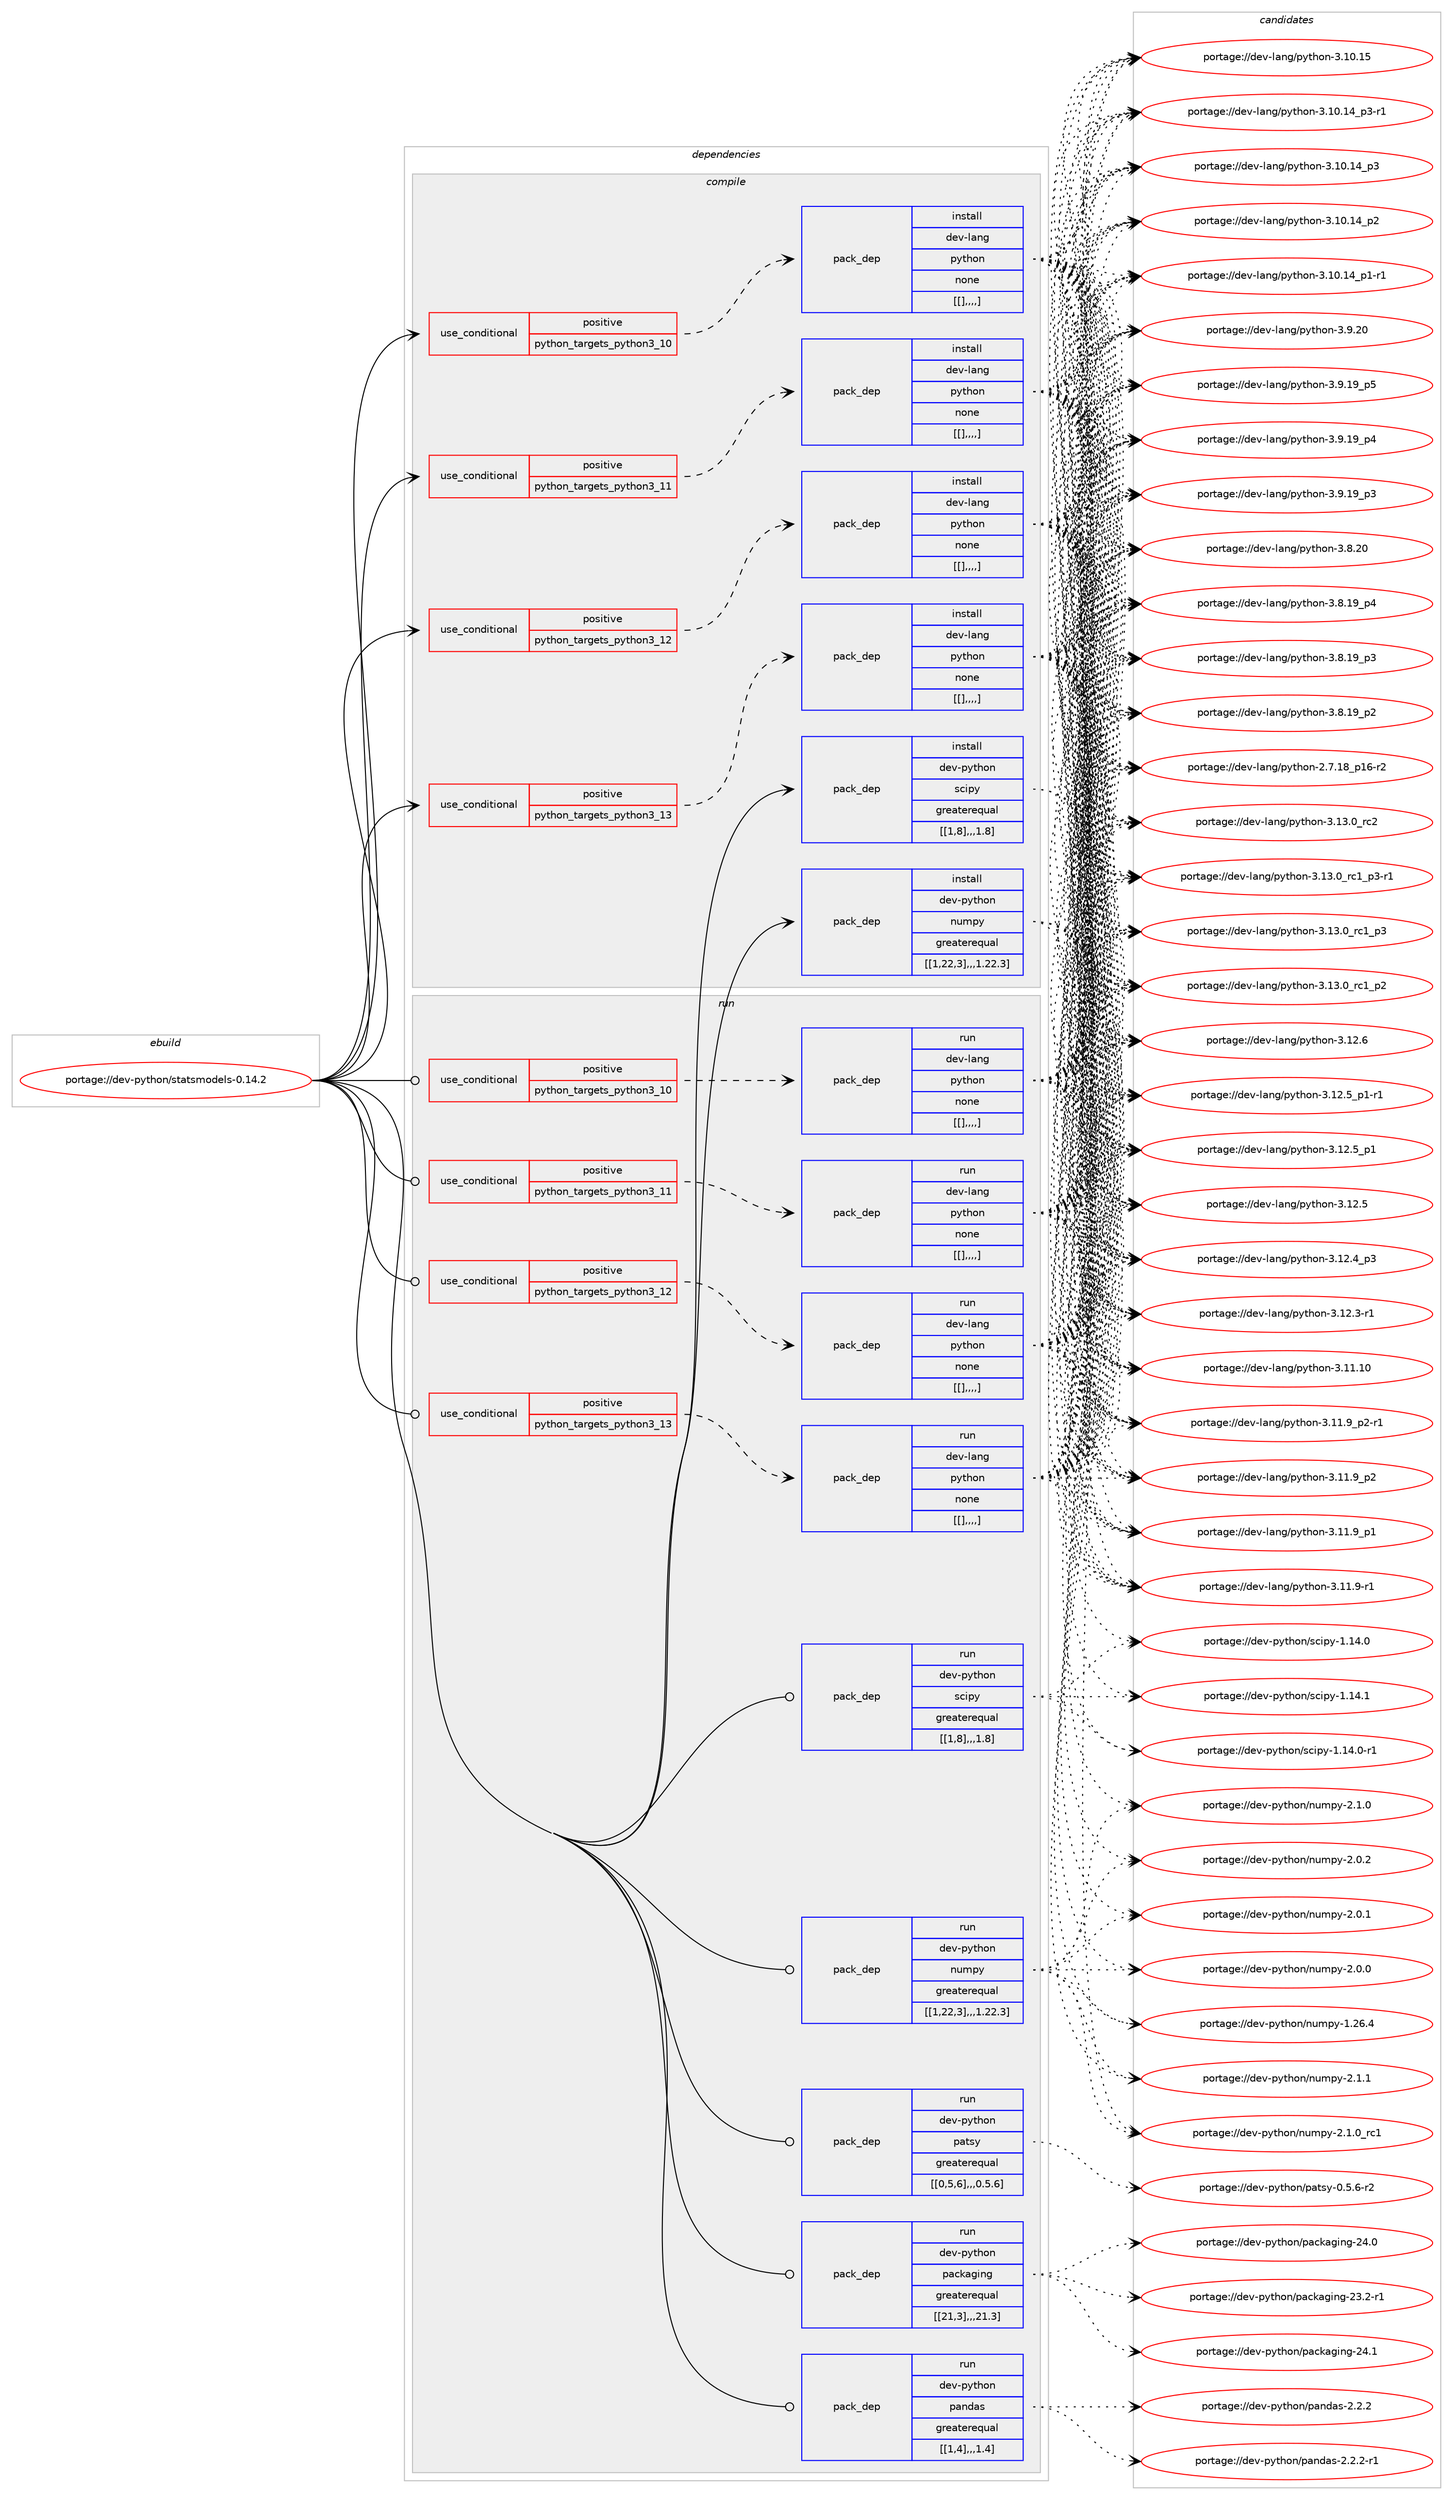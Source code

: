 digraph prolog {

# *************
# Graph options
# *************

newrank=true;
concentrate=true;
compound=true;
graph [rankdir=LR,fontname=Helvetica,fontsize=10,ranksep=1.5];#, ranksep=2.5, nodesep=0.2];
edge  [arrowhead=vee];
node  [fontname=Helvetica,fontsize=10];

# **********
# The ebuild
# **********

subgraph cluster_leftcol {
color=gray;
label=<<i>ebuild</i>>;
id [label="portage://dev-python/statsmodels-0.14.2", color=red, width=4, href="../dev-python/statsmodels-0.14.2.svg"];
}

# ****************
# The dependencies
# ****************

subgraph cluster_midcol {
color=gray;
label=<<i>dependencies</i>>;
subgraph cluster_compile {
fillcolor="#eeeeee";
style=filled;
label=<<i>compile</i>>;
subgraph cond41216 {
dependency167101 [label=<<TABLE BORDER="0" CELLBORDER="1" CELLSPACING="0" CELLPADDING="4"><TR><TD ROWSPAN="3" CELLPADDING="10">use_conditional</TD></TR><TR><TD>positive</TD></TR><TR><TD>python_targets_python3_10</TD></TR></TABLE>>, shape=none, color=red];
subgraph pack124624 {
dependency167102 [label=<<TABLE BORDER="0" CELLBORDER="1" CELLSPACING="0" CELLPADDING="4" WIDTH="220"><TR><TD ROWSPAN="6" CELLPADDING="30">pack_dep</TD></TR><TR><TD WIDTH="110">install</TD></TR><TR><TD>dev-lang</TD></TR><TR><TD>python</TD></TR><TR><TD>none</TD></TR><TR><TD>[[],,,,]</TD></TR></TABLE>>, shape=none, color=blue];
}
dependency167101:e -> dependency167102:w [weight=20,style="dashed",arrowhead="vee"];
}
id:e -> dependency167101:w [weight=20,style="solid",arrowhead="vee"];
subgraph cond41217 {
dependency167103 [label=<<TABLE BORDER="0" CELLBORDER="1" CELLSPACING="0" CELLPADDING="4"><TR><TD ROWSPAN="3" CELLPADDING="10">use_conditional</TD></TR><TR><TD>positive</TD></TR><TR><TD>python_targets_python3_11</TD></TR></TABLE>>, shape=none, color=red];
subgraph pack124625 {
dependency167104 [label=<<TABLE BORDER="0" CELLBORDER="1" CELLSPACING="0" CELLPADDING="4" WIDTH="220"><TR><TD ROWSPAN="6" CELLPADDING="30">pack_dep</TD></TR><TR><TD WIDTH="110">install</TD></TR><TR><TD>dev-lang</TD></TR><TR><TD>python</TD></TR><TR><TD>none</TD></TR><TR><TD>[[],,,,]</TD></TR></TABLE>>, shape=none, color=blue];
}
dependency167103:e -> dependency167104:w [weight=20,style="dashed",arrowhead="vee"];
}
id:e -> dependency167103:w [weight=20,style="solid",arrowhead="vee"];
subgraph cond41218 {
dependency167105 [label=<<TABLE BORDER="0" CELLBORDER="1" CELLSPACING="0" CELLPADDING="4"><TR><TD ROWSPAN="3" CELLPADDING="10">use_conditional</TD></TR><TR><TD>positive</TD></TR><TR><TD>python_targets_python3_12</TD></TR></TABLE>>, shape=none, color=red];
subgraph pack124626 {
dependency167106 [label=<<TABLE BORDER="0" CELLBORDER="1" CELLSPACING="0" CELLPADDING="4" WIDTH="220"><TR><TD ROWSPAN="6" CELLPADDING="30">pack_dep</TD></TR><TR><TD WIDTH="110">install</TD></TR><TR><TD>dev-lang</TD></TR><TR><TD>python</TD></TR><TR><TD>none</TD></TR><TR><TD>[[],,,,]</TD></TR></TABLE>>, shape=none, color=blue];
}
dependency167105:e -> dependency167106:w [weight=20,style="dashed",arrowhead="vee"];
}
id:e -> dependency167105:w [weight=20,style="solid",arrowhead="vee"];
subgraph cond41219 {
dependency167107 [label=<<TABLE BORDER="0" CELLBORDER="1" CELLSPACING="0" CELLPADDING="4"><TR><TD ROWSPAN="3" CELLPADDING="10">use_conditional</TD></TR><TR><TD>positive</TD></TR><TR><TD>python_targets_python3_13</TD></TR></TABLE>>, shape=none, color=red];
subgraph pack124627 {
dependency167108 [label=<<TABLE BORDER="0" CELLBORDER="1" CELLSPACING="0" CELLPADDING="4" WIDTH="220"><TR><TD ROWSPAN="6" CELLPADDING="30">pack_dep</TD></TR><TR><TD WIDTH="110">install</TD></TR><TR><TD>dev-lang</TD></TR><TR><TD>python</TD></TR><TR><TD>none</TD></TR><TR><TD>[[],,,,]</TD></TR></TABLE>>, shape=none, color=blue];
}
dependency167107:e -> dependency167108:w [weight=20,style="dashed",arrowhead="vee"];
}
id:e -> dependency167107:w [weight=20,style="solid",arrowhead="vee"];
subgraph pack124628 {
dependency167109 [label=<<TABLE BORDER="0" CELLBORDER="1" CELLSPACING="0" CELLPADDING="4" WIDTH="220"><TR><TD ROWSPAN="6" CELLPADDING="30">pack_dep</TD></TR><TR><TD WIDTH="110">install</TD></TR><TR><TD>dev-python</TD></TR><TR><TD>numpy</TD></TR><TR><TD>greaterequal</TD></TR><TR><TD>[[1,22,3],,,1.22.3]</TD></TR></TABLE>>, shape=none, color=blue];
}
id:e -> dependency167109:w [weight=20,style="solid",arrowhead="vee"];
subgraph pack124629 {
dependency167110 [label=<<TABLE BORDER="0" CELLBORDER="1" CELLSPACING="0" CELLPADDING="4" WIDTH="220"><TR><TD ROWSPAN="6" CELLPADDING="30">pack_dep</TD></TR><TR><TD WIDTH="110">install</TD></TR><TR><TD>dev-python</TD></TR><TR><TD>scipy</TD></TR><TR><TD>greaterequal</TD></TR><TR><TD>[[1,8],,,1.8]</TD></TR></TABLE>>, shape=none, color=blue];
}
id:e -> dependency167110:w [weight=20,style="solid",arrowhead="vee"];
}
subgraph cluster_compileandrun {
fillcolor="#eeeeee";
style=filled;
label=<<i>compile and run</i>>;
}
subgraph cluster_run {
fillcolor="#eeeeee";
style=filled;
label=<<i>run</i>>;
subgraph cond41220 {
dependency167111 [label=<<TABLE BORDER="0" CELLBORDER="1" CELLSPACING="0" CELLPADDING="4"><TR><TD ROWSPAN="3" CELLPADDING="10">use_conditional</TD></TR><TR><TD>positive</TD></TR><TR><TD>python_targets_python3_10</TD></TR></TABLE>>, shape=none, color=red];
subgraph pack124630 {
dependency167112 [label=<<TABLE BORDER="0" CELLBORDER="1" CELLSPACING="0" CELLPADDING="4" WIDTH="220"><TR><TD ROWSPAN="6" CELLPADDING="30">pack_dep</TD></TR><TR><TD WIDTH="110">run</TD></TR><TR><TD>dev-lang</TD></TR><TR><TD>python</TD></TR><TR><TD>none</TD></TR><TR><TD>[[],,,,]</TD></TR></TABLE>>, shape=none, color=blue];
}
dependency167111:e -> dependency167112:w [weight=20,style="dashed",arrowhead="vee"];
}
id:e -> dependency167111:w [weight=20,style="solid",arrowhead="odot"];
subgraph cond41221 {
dependency167113 [label=<<TABLE BORDER="0" CELLBORDER="1" CELLSPACING="0" CELLPADDING="4"><TR><TD ROWSPAN="3" CELLPADDING="10">use_conditional</TD></TR><TR><TD>positive</TD></TR><TR><TD>python_targets_python3_11</TD></TR></TABLE>>, shape=none, color=red];
subgraph pack124631 {
dependency167114 [label=<<TABLE BORDER="0" CELLBORDER="1" CELLSPACING="0" CELLPADDING="4" WIDTH="220"><TR><TD ROWSPAN="6" CELLPADDING="30">pack_dep</TD></TR><TR><TD WIDTH="110">run</TD></TR><TR><TD>dev-lang</TD></TR><TR><TD>python</TD></TR><TR><TD>none</TD></TR><TR><TD>[[],,,,]</TD></TR></TABLE>>, shape=none, color=blue];
}
dependency167113:e -> dependency167114:w [weight=20,style="dashed",arrowhead="vee"];
}
id:e -> dependency167113:w [weight=20,style="solid",arrowhead="odot"];
subgraph cond41222 {
dependency167115 [label=<<TABLE BORDER="0" CELLBORDER="1" CELLSPACING="0" CELLPADDING="4"><TR><TD ROWSPAN="3" CELLPADDING="10">use_conditional</TD></TR><TR><TD>positive</TD></TR><TR><TD>python_targets_python3_12</TD></TR></TABLE>>, shape=none, color=red];
subgraph pack124632 {
dependency167116 [label=<<TABLE BORDER="0" CELLBORDER="1" CELLSPACING="0" CELLPADDING="4" WIDTH="220"><TR><TD ROWSPAN="6" CELLPADDING="30">pack_dep</TD></TR><TR><TD WIDTH="110">run</TD></TR><TR><TD>dev-lang</TD></TR><TR><TD>python</TD></TR><TR><TD>none</TD></TR><TR><TD>[[],,,,]</TD></TR></TABLE>>, shape=none, color=blue];
}
dependency167115:e -> dependency167116:w [weight=20,style="dashed",arrowhead="vee"];
}
id:e -> dependency167115:w [weight=20,style="solid",arrowhead="odot"];
subgraph cond41223 {
dependency167117 [label=<<TABLE BORDER="0" CELLBORDER="1" CELLSPACING="0" CELLPADDING="4"><TR><TD ROWSPAN="3" CELLPADDING="10">use_conditional</TD></TR><TR><TD>positive</TD></TR><TR><TD>python_targets_python3_13</TD></TR></TABLE>>, shape=none, color=red];
subgraph pack124633 {
dependency167118 [label=<<TABLE BORDER="0" CELLBORDER="1" CELLSPACING="0" CELLPADDING="4" WIDTH="220"><TR><TD ROWSPAN="6" CELLPADDING="30">pack_dep</TD></TR><TR><TD WIDTH="110">run</TD></TR><TR><TD>dev-lang</TD></TR><TR><TD>python</TD></TR><TR><TD>none</TD></TR><TR><TD>[[],,,,]</TD></TR></TABLE>>, shape=none, color=blue];
}
dependency167117:e -> dependency167118:w [weight=20,style="dashed",arrowhead="vee"];
}
id:e -> dependency167117:w [weight=20,style="solid",arrowhead="odot"];
subgraph pack124634 {
dependency167119 [label=<<TABLE BORDER="0" CELLBORDER="1" CELLSPACING="0" CELLPADDING="4" WIDTH="220"><TR><TD ROWSPAN="6" CELLPADDING="30">pack_dep</TD></TR><TR><TD WIDTH="110">run</TD></TR><TR><TD>dev-python</TD></TR><TR><TD>numpy</TD></TR><TR><TD>greaterequal</TD></TR><TR><TD>[[1,22,3],,,1.22.3]</TD></TR></TABLE>>, shape=none, color=blue];
}
id:e -> dependency167119:w [weight=20,style="solid",arrowhead="odot"];
subgraph pack124635 {
dependency167120 [label=<<TABLE BORDER="0" CELLBORDER="1" CELLSPACING="0" CELLPADDING="4" WIDTH="220"><TR><TD ROWSPAN="6" CELLPADDING="30">pack_dep</TD></TR><TR><TD WIDTH="110">run</TD></TR><TR><TD>dev-python</TD></TR><TR><TD>packaging</TD></TR><TR><TD>greaterequal</TD></TR><TR><TD>[[21,3],,,21.3]</TD></TR></TABLE>>, shape=none, color=blue];
}
id:e -> dependency167120:w [weight=20,style="solid",arrowhead="odot"];
subgraph pack124636 {
dependency167121 [label=<<TABLE BORDER="0" CELLBORDER="1" CELLSPACING="0" CELLPADDING="4" WIDTH="220"><TR><TD ROWSPAN="6" CELLPADDING="30">pack_dep</TD></TR><TR><TD WIDTH="110">run</TD></TR><TR><TD>dev-python</TD></TR><TR><TD>pandas</TD></TR><TR><TD>greaterequal</TD></TR><TR><TD>[[1,4],,,1.4]</TD></TR></TABLE>>, shape=none, color=blue];
}
id:e -> dependency167121:w [weight=20,style="solid",arrowhead="odot"];
subgraph pack124637 {
dependency167122 [label=<<TABLE BORDER="0" CELLBORDER="1" CELLSPACING="0" CELLPADDING="4" WIDTH="220"><TR><TD ROWSPAN="6" CELLPADDING="30">pack_dep</TD></TR><TR><TD WIDTH="110">run</TD></TR><TR><TD>dev-python</TD></TR><TR><TD>patsy</TD></TR><TR><TD>greaterequal</TD></TR><TR><TD>[[0,5,6],,,0.5.6]</TD></TR></TABLE>>, shape=none, color=blue];
}
id:e -> dependency167122:w [weight=20,style="solid",arrowhead="odot"];
subgraph pack124638 {
dependency167123 [label=<<TABLE BORDER="0" CELLBORDER="1" CELLSPACING="0" CELLPADDING="4" WIDTH="220"><TR><TD ROWSPAN="6" CELLPADDING="30">pack_dep</TD></TR><TR><TD WIDTH="110">run</TD></TR><TR><TD>dev-python</TD></TR><TR><TD>scipy</TD></TR><TR><TD>greaterequal</TD></TR><TR><TD>[[1,8],,,1.8]</TD></TR></TABLE>>, shape=none, color=blue];
}
id:e -> dependency167123:w [weight=20,style="solid",arrowhead="odot"];
}
}

# **************
# The candidates
# **************

subgraph cluster_choices {
rank=same;
color=gray;
label=<<i>candidates</i>>;

subgraph choice124624 {
color=black;
nodesep=1;
choice10010111845108971101034711212111610411111045514649514648951149950 [label="portage://dev-lang/python-3.13.0_rc2", color=red, width=4,href="../dev-lang/python-3.13.0_rc2.svg"];
choice1001011184510897110103471121211161041111104551464951464895114994995112514511449 [label="portage://dev-lang/python-3.13.0_rc1_p3-r1", color=red, width=4,href="../dev-lang/python-3.13.0_rc1_p3-r1.svg"];
choice100101118451089711010347112121116104111110455146495146489511499499511251 [label="portage://dev-lang/python-3.13.0_rc1_p3", color=red, width=4,href="../dev-lang/python-3.13.0_rc1_p3.svg"];
choice100101118451089711010347112121116104111110455146495146489511499499511250 [label="portage://dev-lang/python-3.13.0_rc1_p2", color=red, width=4,href="../dev-lang/python-3.13.0_rc1_p2.svg"];
choice10010111845108971101034711212111610411111045514649504654 [label="portage://dev-lang/python-3.12.6", color=red, width=4,href="../dev-lang/python-3.12.6.svg"];
choice1001011184510897110103471121211161041111104551464950465395112494511449 [label="portage://dev-lang/python-3.12.5_p1-r1", color=red, width=4,href="../dev-lang/python-3.12.5_p1-r1.svg"];
choice100101118451089711010347112121116104111110455146495046539511249 [label="portage://dev-lang/python-3.12.5_p1", color=red, width=4,href="../dev-lang/python-3.12.5_p1.svg"];
choice10010111845108971101034711212111610411111045514649504653 [label="portage://dev-lang/python-3.12.5", color=red, width=4,href="../dev-lang/python-3.12.5.svg"];
choice100101118451089711010347112121116104111110455146495046529511251 [label="portage://dev-lang/python-3.12.4_p3", color=red, width=4,href="../dev-lang/python-3.12.4_p3.svg"];
choice100101118451089711010347112121116104111110455146495046514511449 [label="portage://dev-lang/python-3.12.3-r1", color=red, width=4,href="../dev-lang/python-3.12.3-r1.svg"];
choice1001011184510897110103471121211161041111104551464949464948 [label="portage://dev-lang/python-3.11.10", color=red, width=4,href="../dev-lang/python-3.11.10.svg"];
choice1001011184510897110103471121211161041111104551464949465795112504511449 [label="portage://dev-lang/python-3.11.9_p2-r1", color=red, width=4,href="../dev-lang/python-3.11.9_p2-r1.svg"];
choice100101118451089711010347112121116104111110455146494946579511250 [label="portage://dev-lang/python-3.11.9_p2", color=red, width=4,href="../dev-lang/python-3.11.9_p2.svg"];
choice100101118451089711010347112121116104111110455146494946579511249 [label="portage://dev-lang/python-3.11.9_p1", color=red, width=4,href="../dev-lang/python-3.11.9_p1.svg"];
choice100101118451089711010347112121116104111110455146494946574511449 [label="portage://dev-lang/python-3.11.9-r1", color=red, width=4,href="../dev-lang/python-3.11.9-r1.svg"];
choice1001011184510897110103471121211161041111104551464948464953 [label="portage://dev-lang/python-3.10.15", color=red, width=4,href="../dev-lang/python-3.10.15.svg"];
choice100101118451089711010347112121116104111110455146494846495295112514511449 [label="portage://dev-lang/python-3.10.14_p3-r1", color=red, width=4,href="../dev-lang/python-3.10.14_p3-r1.svg"];
choice10010111845108971101034711212111610411111045514649484649529511251 [label="portage://dev-lang/python-3.10.14_p3", color=red, width=4,href="../dev-lang/python-3.10.14_p3.svg"];
choice10010111845108971101034711212111610411111045514649484649529511250 [label="portage://dev-lang/python-3.10.14_p2", color=red, width=4,href="../dev-lang/python-3.10.14_p2.svg"];
choice100101118451089711010347112121116104111110455146494846495295112494511449 [label="portage://dev-lang/python-3.10.14_p1-r1", color=red, width=4,href="../dev-lang/python-3.10.14_p1-r1.svg"];
choice10010111845108971101034711212111610411111045514657465048 [label="portage://dev-lang/python-3.9.20", color=red, width=4,href="../dev-lang/python-3.9.20.svg"];
choice100101118451089711010347112121116104111110455146574649579511253 [label="portage://dev-lang/python-3.9.19_p5", color=red, width=4,href="../dev-lang/python-3.9.19_p5.svg"];
choice100101118451089711010347112121116104111110455146574649579511252 [label="portage://dev-lang/python-3.9.19_p4", color=red, width=4,href="../dev-lang/python-3.9.19_p4.svg"];
choice100101118451089711010347112121116104111110455146574649579511251 [label="portage://dev-lang/python-3.9.19_p3", color=red, width=4,href="../dev-lang/python-3.9.19_p3.svg"];
choice10010111845108971101034711212111610411111045514656465048 [label="portage://dev-lang/python-3.8.20", color=red, width=4,href="../dev-lang/python-3.8.20.svg"];
choice100101118451089711010347112121116104111110455146564649579511252 [label="portage://dev-lang/python-3.8.19_p4", color=red, width=4,href="../dev-lang/python-3.8.19_p4.svg"];
choice100101118451089711010347112121116104111110455146564649579511251 [label="portage://dev-lang/python-3.8.19_p3", color=red, width=4,href="../dev-lang/python-3.8.19_p3.svg"];
choice100101118451089711010347112121116104111110455146564649579511250 [label="portage://dev-lang/python-3.8.19_p2", color=red, width=4,href="../dev-lang/python-3.8.19_p2.svg"];
choice100101118451089711010347112121116104111110455046554649569511249544511450 [label="portage://dev-lang/python-2.7.18_p16-r2", color=red, width=4,href="../dev-lang/python-2.7.18_p16-r2.svg"];
dependency167102:e -> choice10010111845108971101034711212111610411111045514649514648951149950:w [style=dotted,weight="100"];
dependency167102:e -> choice1001011184510897110103471121211161041111104551464951464895114994995112514511449:w [style=dotted,weight="100"];
dependency167102:e -> choice100101118451089711010347112121116104111110455146495146489511499499511251:w [style=dotted,weight="100"];
dependency167102:e -> choice100101118451089711010347112121116104111110455146495146489511499499511250:w [style=dotted,weight="100"];
dependency167102:e -> choice10010111845108971101034711212111610411111045514649504654:w [style=dotted,weight="100"];
dependency167102:e -> choice1001011184510897110103471121211161041111104551464950465395112494511449:w [style=dotted,weight="100"];
dependency167102:e -> choice100101118451089711010347112121116104111110455146495046539511249:w [style=dotted,weight="100"];
dependency167102:e -> choice10010111845108971101034711212111610411111045514649504653:w [style=dotted,weight="100"];
dependency167102:e -> choice100101118451089711010347112121116104111110455146495046529511251:w [style=dotted,weight="100"];
dependency167102:e -> choice100101118451089711010347112121116104111110455146495046514511449:w [style=dotted,weight="100"];
dependency167102:e -> choice1001011184510897110103471121211161041111104551464949464948:w [style=dotted,weight="100"];
dependency167102:e -> choice1001011184510897110103471121211161041111104551464949465795112504511449:w [style=dotted,weight="100"];
dependency167102:e -> choice100101118451089711010347112121116104111110455146494946579511250:w [style=dotted,weight="100"];
dependency167102:e -> choice100101118451089711010347112121116104111110455146494946579511249:w [style=dotted,weight="100"];
dependency167102:e -> choice100101118451089711010347112121116104111110455146494946574511449:w [style=dotted,weight="100"];
dependency167102:e -> choice1001011184510897110103471121211161041111104551464948464953:w [style=dotted,weight="100"];
dependency167102:e -> choice100101118451089711010347112121116104111110455146494846495295112514511449:w [style=dotted,weight="100"];
dependency167102:e -> choice10010111845108971101034711212111610411111045514649484649529511251:w [style=dotted,weight="100"];
dependency167102:e -> choice10010111845108971101034711212111610411111045514649484649529511250:w [style=dotted,weight="100"];
dependency167102:e -> choice100101118451089711010347112121116104111110455146494846495295112494511449:w [style=dotted,weight="100"];
dependency167102:e -> choice10010111845108971101034711212111610411111045514657465048:w [style=dotted,weight="100"];
dependency167102:e -> choice100101118451089711010347112121116104111110455146574649579511253:w [style=dotted,weight="100"];
dependency167102:e -> choice100101118451089711010347112121116104111110455146574649579511252:w [style=dotted,weight="100"];
dependency167102:e -> choice100101118451089711010347112121116104111110455146574649579511251:w [style=dotted,weight="100"];
dependency167102:e -> choice10010111845108971101034711212111610411111045514656465048:w [style=dotted,weight="100"];
dependency167102:e -> choice100101118451089711010347112121116104111110455146564649579511252:w [style=dotted,weight="100"];
dependency167102:e -> choice100101118451089711010347112121116104111110455146564649579511251:w [style=dotted,weight="100"];
dependency167102:e -> choice100101118451089711010347112121116104111110455146564649579511250:w [style=dotted,weight="100"];
dependency167102:e -> choice100101118451089711010347112121116104111110455046554649569511249544511450:w [style=dotted,weight="100"];
}
subgraph choice124625 {
color=black;
nodesep=1;
choice10010111845108971101034711212111610411111045514649514648951149950 [label="portage://dev-lang/python-3.13.0_rc2", color=red, width=4,href="../dev-lang/python-3.13.0_rc2.svg"];
choice1001011184510897110103471121211161041111104551464951464895114994995112514511449 [label="portage://dev-lang/python-3.13.0_rc1_p3-r1", color=red, width=4,href="../dev-lang/python-3.13.0_rc1_p3-r1.svg"];
choice100101118451089711010347112121116104111110455146495146489511499499511251 [label="portage://dev-lang/python-3.13.0_rc1_p3", color=red, width=4,href="../dev-lang/python-3.13.0_rc1_p3.svg"];
choice100101118451089711010347112121116104111110455146495146489511499499511250 [label="portage://dev-lang/python-3.13.0_rc1_p2", color=red, width=4,href="../dev-lang/python-3.13.0_rc1_p2.svg"];
choice10010111845108971101034711212111610411111045514649504654 [label="portage://dev-lang/python-3.12.6", color=red, width=4,href="../dev-lang/python-3.12.6.svg"];
choice1001011184510897110103471121211161041111104551464950465395112494511449 [label="portage://dev-lang/python-3.12.5_p1-r1", color=red, width=4,href="../dev-lang/python-3.12.5_p1-r1.svg"];
choice100101118451089711010347112121116104111110455146495046539511249 [label="portage://dev-lang/python-3.12.5_p1", color=red, width=4,href="../dev-lang/python-3.12.5_p1.svg"];
choice10010111845108971101034711212111610411111045514649504653 [label="portage://dev-lang/python-3.12.5", color=red, width=4,href="../dev-lang/python-3.12.5.svg"];
choice100101118451089711010347112121116104111110455146495046529511251 [label="portage://dev-lang/python-3.12.4_p3", color=red, width=4,href="../dev-lang/python-3.12.4_p3.svg"];
choice100101118451089711010347112121116104111110455146495046514511449 [label="portage://dev-lang/python-3.12.3-r1", color=red, width=4,href="../dev-lang/python-3.12.3-r1.svg"];
choice1001011184510897110103471121211161041111104551464949464948 [label="portage://dev-lang/python-3.11.10", color=red, width=4,href="../dev-lang/python-3.11.10.svg"];
choice1001011184510897110103471121211161041111104551464949465795112504511449 [label="portage://dev-lang/python-3.11.9_p2-r1", color=red, width=4,href="../dev-lang/python-3.11.9_p2-r1.svg"];
choice100101118451089711010347112121116104111110455146494946579511250 [label="portage://dev-lang/python-3.11.9_p2", color=red, width=4,href="../dev-lang/python-3.11.9_p2.svg"];
choice100101118451089711010347112121116104111110455146494946579511249 [label="portage://dev-lang/python-3.11.9_p1", color=red, width=4,href="../dev-lang/python-3.11.9_p1.svg"];
choice100101118451089711010347112121116104111110455146494946574511449 [label="portage://dev-lang/python-3.11.9-r1", color=red, width=4,href="../dev-lang/python-3.11.9-r1.svg"];
choice1001011184510897110103471121211161041111104551464948464953 [label="portage://dev-lang/python-3.10.15", color=red, width=4,href="../dev-lang/python-3.10.15.svg"];
choice100101118451089711010347112121116104111110455146494846495295112514511449 [label="portage://dev-lang/python-3.10.14_p3-r1", color=red, width=4,href="../dev-lang/python-3.10.14_p3-r1.svg"];
choice10010111845108971101034711212111610411111045514649484649529511251 [label="portage://dev-lang/python-3.10.14_p3", color=red, width=4,href="../dev-lang/python-3.10.14_p3.svg"];
choice10010111845108971101034711212111610411111045514649484649529511250 [label="portage://dev-lang/python-3.10.14_p2", color=red, width=4,href="../dev-lang/python-3.10.14_p2.svg"];
choice100101118451089711010347112121116104111110455146494846495295112494511449 [label="portage://dev-lang/python-3.10.14_p1-r1", color=red, width=4,href="../dev-lang/python-3.10.14_p1-r1.svg"];
choice10010111845108971101034711212111610411111045514657465048 [label="portage://dev-lang/python-3.9.20", color=red, width=4,href="../dev-lang/python-3.9.20.svg"];
choice100101118451089711010347112121116104111110455146574649579511253 [label="portage://dev-lang/python-3.9.19_p5", color=red, width=4,href="../dev-lang/python-3.9.19_p5.svg"];
choice100101118451089711010347112121116104111110455146574649579511252 [label="portage://dev-lang/python-3.9.19_p4", color=red, width=4,href="../dev-lang/python-3.9.19_p4.svg"];
choice100101118451089711010347112121116104111110455146574649579511251 [label="portage://dev-lang/python-3.9.19_p3", color=red, width=4,href="../dev-lang/python-3.9.19_p3.svg"];
choice10010111845108971101034711212111610411111045514656465048 [label="portage://dev-lang/python-3.8.20", color=red, width=4,href="../dev-lang/python-3.8.20.svg"];
choice100101118451089711010347112121116104111110455146564649579511252 [label="portage://dev-lang/python-3.8.19_p4", color=red, width=4,href="../dev-lang/python-3.8.19_p4.svg"];
choice100101118451089711010347112121116104111110455146564649579511251 [label="portage://dev-lang/python-3.8.19_p3", color=red, width=4,href="../dev-lang/python-3.8.19_p3.svg"];
choice100101118451089711010347112121116104111110455146564649579511250 [label="portage://dev-lang/python-3.8.19_p2", color=red, width=4,href="../dev-lang/python-3.8.19_p2.svg"];
choice100101118451089711010347112121116104111110455046554649569511249544511450 [label="portage://dev-lang/python-2.7.18_p16-r2", color=red, width=4,href="../dev-lang/python-2.7.18_p16-r2.svg"];
dependency167104:e -> choice10010111845108971101034711212111610411111045514649514648951149950:w [style=dotted,weight="100"];
dependency167104:e -> choice1001011184510897110103471121211161041111104551464951464895114994995112514511449:w [style=dotted,weight="100"];
dependency167104:e -> choice100101118451089711010347112121116104111110455146495146489511499499511251:w [style=dotted,weight="100"];
dependency167104:e -> choice100101118451089711010347112121116104111110455146495146489511499499511250:w [style=dotted,weight="100"];
dependency167104:e -> choice10010111845108971101034711212111610411111045514649504654:w [style=dotted,weight="100"];
dependency167104:e -> choice1001011184510897110103471121211161041111104551464950465395112494511449:w [style=dotted,weight="100"];
dependency167104:e -> choice100101118451089711010347112121116104111110455146495046539511249:w [style=dotted,weight="100"];
dependency167104:e -> choice10010111845108971101034711212111610411111045514649504653:w [style=dotted,weight="100"];
dependency167104:e -> choice100101118451089711010347112121116104111110455146495046529511251:w [style=dotted,weight="100"];
dependency167104:e -> choice100101118451089711010347112121116104111110455146495046514511449:w [style=dotted,weight="100"];
dependency167104:e -> choice1001011184510897110103471121211161041111104551464949464948:w [style=dotted,weight="100"];
dependency167104:e -> choice1001011184510897110103471121211161041111104551464949465795112504511449:w [style=dotted,weight="100"];
dependency167104:e -> choice100101118451089711010347112121116104111110455146494946579511250:w [style=dotted,weight="100"];
dependency167104:e -> choice100101118451089711010347112121116104111110455146494946579511249:w [style=dotted,weight="100"];
dependency167104:e -> choice100101118451089711010347112121116104111110455146494946574511449:w [style=dotted,weight="100"];
dependency167104:e -> choice1001011184510897110103471121211161041111104551464948464953:w [style=dotted,weight="100"];
dependency167104:e -> choice100101118451089711010347112121116104111110455146494846495295112514511449:w [style=dotted,weight="100"];
dependency167104:e -> choice10010111845108971101034711212111610411111045514649484649529511251:w [style=dotted,weight="100"];
dependency167104:e -> choice10010111845108971101034711212111610411111045514649484649529511250:w [style=dotted,weight="100"];
dependency167104:e -> choice100101118451089711010347112121116104111110455146494846495295112494511449:w [style=dotted,weight="100"];
dependency167104:e -> choice10010111845108971101034711212111610411111045514657465048:w [style=dotted,weight="100"];
dependency167104:e -> choice100101118451089711010347112121116104111110455146574649579511253:w [style=dotted,weight="100"];
dependency167104:e -> choice100101118451089711010347112121116104111110455146574649579511252:w [style=dotted,weight="100"];
dependency167104:e -> choice100101118451089711010347112121116104111110455146574649579511251:w [style=dotted,weight="100"];
dependency167104:e -> choice10010111845108971101034711212111610411111045514656465048:w [style=dotted,weight="100"];
dependency167104:e -> choice100101118451089711010347112121116104111110455146564649579511252:w [style=dotted,weight="100"];
dependency167104:e -> choice100101118451089711010347112121116104111110455146564649579511251:w [style=dotted,weight="100"];
dependency167104:e -> choice100101118451089711010347112121116104111110455146564649579511250:w [style=dotted,weight="100"];
dependency167104:e -> choice100101118451089711010347112121116104111110455046554649569511249544511450:w [style=dotted,weight="100"];
}
subgraph choice124626 {
color=black;
nodesep=1;
choice10010111845108971101034711212111610411111045514649514648951149950 [label="portage://dev-lang/python-3.13.0_rc2", color=red, width=4,href="../dev-lang/python-3.13.0_rc2.svg"];
choice1001011184510897110103471121211161041111104551464951464895114994995112514511449 [label="portage://dev-lang/python-3.13.0_rc1_p3-r1", color=red, width=4,href="../dev-lang/python-3.13.0_rc1_p3-r1.svg"];
choice100101118451089711010347112121116104111110455146495146489511499499511251 [label="portage://dev-lang/python-3.13.0_rc1_p3", color=red, width=4,href="../dev-lang/python-3.13.0_rc1_p3.svg"];
choice100101118451089711010347112121116104111110455146495146489511499499511250 [label="portage://dev-lang/python-3.13.0_rc1_p2", color=red, width=4,href="../dev-lang/python-3.13.0_rc1_p2.svg"];
choice10010111845108971101034711212111610411111045514649504654 [label="portage://dev-lang/python-3.12.6", color=red, width=4,href="../dev-lang/python-3.12.6.svg"];
choice1001011184510897110103471121211161041111104551464950465395112494511449 [label="portage://dev-lang/python-3.12.5_p1-r1", color=red, width=4,href="../dev-lang/python-3.12.5_p1-r1.svg"];
choice100101118451089711010347112121116104111110455146495046539511249 [label="portage://dev-lang/python-3.12.5_p1", color=red, width=4,href="../dev-lang/python-3.12.5_p1.svg"];
choice10010111845108971101034711212111610411111045514649504653 [label="portage://dev-lang/python-3.12.5", color=red, width=4,href="../dev-lang/python-3.12.5.svg"];
choice100101118451089711010347112121116104111110455146495046529511251 [label="portage://dev-lang/python-3.12.4_p3", color=red, width=4,href="../dev-lang/python-3.12.4_p3.svg"];
choice100101118451089711010347112121116104111110455146495046514511449 [label="portage://dev-lang/python-3.12.3-r1", color=red, width=4,href="../dev-lang/python-3.12.3-r1.svg"];
choice1001011184510897110103471121211161041111104551464949464948 [label="portage://dev-lang/python-3.11.10", color=red, width=4,href="../dev-lang/python-3.11.10.svg"];
choice1001011184510897110103471121211161041111104551464949465795112504511449 [label="portage://dev-lang/python-3.11.9_p2-r1", color=red, width=4,href="../dev-lang/python-3.11.9_p2-r1.svg"];
choice100101118451089711010347112121116104111110455146494946579511250 [label="portage://dev-lang/python-3.11.9_p2", color=red, width=4,href="../dev-lang/python-3.11.9_p2.svg"];
choice100101118451089711010347112121116104111110455146494946579511249 [label="portage://dev-lang/python-3.11.9_p1", color=red, width=4,href="../dev-lang/python-3.11.9_p1.svg"];
choice100101118451089711010347112121116104111110455146494946574511449 [label="portage://dev-lang/python-3.11.9-r1", color=red, width=4,href="../dev-lang/python-3.11.9-r1.svg"];
choice1001011184510897110103471121211161041111104551464948464953 [label="portage://dev-lang/python-3.10.15", color=red, width=4,href="../dev-lang/python-3.10.15.svg"];
choice100101118451089711010347112121116104111110455146494846495295112514511449 [label="portage://dev-lang/python-3.10.14_p3-r1", color=red, width=4,href="../dev-lang/python-3.10.14_p3-r1.svg"];
choice10010111845108971101034711212111610411111045514649484649529511251 [label="portage://dev-lang/python-3.10.14_p3", color=red, width=4,href="../dev-lang/python-3.10.14_p3.svg"];
choice10010111845108971101034711212111610411111045514649484649529511250 [label="portage://dev-lang/python-3.10.14_p2", color=red, width=4,href="../dev-lang/python-3.10.14_p2.svg"];
choice100101118451089711010347112121116104111110455146494846495295112494511449 [label="portage://dev-lang/python-3.10.14_p1-r1", color=red, width=4,href="../dev-lang/python-3.10.14_p1-r1.svg"];
choice10010111845108971101034711212111610411111045514657465048 [label="portage://dev-lang/python-3.9.20", color=red, width=4,href="../dev-lang/python-3.9.20.svg"];
choice100101118451089711010347112121116104111110455146574649579511253 [label="portage://dev-lang/python-3.9.19_p5", color=red, width=4,href="../dev-lang/python-3.9.19_p5.svg"];
choice100101118451089711010347112121116104111110455146574649579511252 [label="portage://dev-lang/python-3.9.19_p4", color=red, width=4,href="../dev-lang/python-3.9.19_p4.svg"];
choice100101118451089711010347112121116104111110455146574649579511251 [label="portage://dev-lang/python-3.9.19_p3", color=red, width=4,href="../dev-lang/python-3.9.19_p3.svg"];
choice10010111845108971101034711212111610411111045514656465048 [label="portage://dev-lang/python-3.8.20", color=red, width=4,href="../dev-lang/python-3.8.20.svg"];
choice100101118451089711010347112121116104111110455146564649579511252 [label="portage://dev-lang/python-3.8.19_p4", color=red, width=4,href="../dev-lang/python-3.8.19_p4.svg"];
choice100101118451089711010347112121116104111110455146564649579511251 [label="portage://dev-lang/python-3.8.19_p3", color=red, width=4,href="../dev-lang/python-3.8.19_p3.svg"];
choice100101118451089711010347112121116104111110455146564649579511250 [label="portage://dev-lang/python-3.8.19_p2", color=red, width=4,href="../dev-lang/python-3.8.19_p2.svg"];
choice100101118451089711010347112121116104111110455046554649569511249544511450 [label="portage://dev-lang/python-2.7.18_p16-r2", color=red, width=4,href="../dev-lang/python-2.7.18_p16-r2.svg"];
dependency167106:e -> choice10010111845108971101034711212111610411111045514649514648951149950:w [style=dotted,weight="100"];
dependency167106:e -> choice1001011184510897110103471121211161041111104551464951464895114994995112514511449:w [style=dotted,weight="100"];
dependency167106:e -> choice100101118451089711010347112121116104111110455146495146489511499499511251:w [style=dotted,weight="100"];
dependency167106:e -> choice100101118451089711010347112121116104111110455146495146489511499499511250:w [style=dotted,weight="100"];
dependency167106:e -> choice10010111845108971101034711212111610411111045514649504654:w [style=dotted,weight="100"];
dependency167106:e -> choice1001011184510897110103471121211161041111104551464950465395112494511449:w [style=dotted,weight="100"];
dependency167106:e -> choice100101118451089711010347112121116104111110455146495046539511249:w [style=dotted,weight="100"];
dependency167106:e -> choice10010111845108971101034711212111610411111045514649504653:w [style=dotted,weight="100"];
dependency167106:e -> choice100101118451089711010347112121116104111110455146495046529511251:w [style=dotted,weight="100"];
dependency167106:e -> choice100101118451089711010347112121116104111110455146495046514511449:w [style=dotted,weight="100"];
dependency167106:e -> choice1001011184510897110103471121211161041111104551464949464948:w [style=dotted,weight="100"];
dependency167106:e -> choice1001011184510897110103471121211161041111104551464949465795112504511449:w [style=dotted,weight="100"];
dependency167106:e -> choice100101118451089711010347112121116104111110455146494946579511250:w [style=dotted,weight="100"];
dependency167106:e -> choice100101118451089711010347112121116104111110455146494946579511249:w [style=dotted,weight="100"];
dependency167106:e -> choice100101118451089711010347112121116104111110455146494946574511449:w [style=dotted,weight="100"];
dependency167106:e -> choice1001011184510897110103471121211161041111104551464948464953:w [style=dotted,weight="100"];
dependency167106:e -> choice100101118451089711010347112121116104111110455146494846495295112514511449:w [style=dotted,weight="100"];
dependency167106:e -> choice10010111845108971101034711212111610411111045514649484649529511251:w [style=dotted,weight="100"];
dependency167106:e -> choice10010111845108971101034711212111610411111045514649484649529511250:w [style=dotted,weight="100"];
dependency167106:e -> choice100101118451089711010347112121116104111110455146494846495295112494511449:w [style=dotted,weight="100"];
dependency167106:e -> choice10010111845108971101034711212111610411111045514657465048:w [style=dotted,weight="100"];
dependency167106:e -> choice100101118451089711010347112121116104111110455146574649579511253:w [style=dotted,weight="100"];
dependency167106:e -> choice100101118451089711010347112121116104111110455146574649579511252:w [style=dotted,weight="100"];
dependency167106:e -> choice100101118451089711010347112121116104111110455146574649579511251:w [style=dotted,weight="100"];
dependency167106:e -> choice10010111845108971101034711212111610411111045514656465048:w [style=dotted,weight="100"];
dependency167106:e -> choice100101118451089711010347112121116104111110455146564649579511252:w [style=dotted,weight="100"];
dependency167106:e -> choice100101118451089711010347112121116104111110455146564649579511251:w [style=dotted,weight="100"];
dependency167106:e -> choice100101118451089711010347112121116104111110455146564649579511250:w [style=dotted,weight="100"];
dependency167106:e -> choice100101118451089711010347112121116104111110455046554649569511249544511450:w [style=dotted,weight="100"];
}
subgraph choice124627 {
color=black;
nodesep=1;
choice10010111845108971101034711212111610411111045514649514648951149950 [label="portage://dev-lang/python-3.13.0_rc2", color=red, width=4,href="../dev-lang/python-3.13.0_rc2.svg"];
choice1001011184510897110103471121211161041111104551464951464895114994995112514511449 [label="portage://dev-lang/python-3.13.0_rc1_p3-r1", color=red, width=4,href="../dev-lang/python-3.13.0_rc1_p3-r1.svg"];
choice100101118451089711010347112121116104111110455146495146489511499499511251 [label="portage://dev-lang/python-3.13.0_rc1_p3", color=red, width=4,href="../dev-lang/python-3.13.0_rc1_p3.svg"];
choice100101118451089711010347112121116104111110455146495146489511499499511250 [label="portage://dev-lang/python-3.13.0_rc1_p2", color=red, width=4,href="../dev-lang/python-3.13.0_rc1_p2.svg"];
choice10010111845108971101034711212111610411111045514649504654 [label="portage://dev-lang/python-3.12.6", color=red, width=4,href="../dev-lang/python-3.12.6.svg"];
choice1001011184510897110103471121211161041111104551464950465395112494511449 [label="portage://dev-lang/python-3.12.5_p1-r1", color=red, width=4,href="../dev-lang/python-3.12.5_p1-r1.svg"];
choice100101118451089711010347112121116104111110455146495046539511249 [label="portage://dev-lang/python-3.12.5_p1", color=red, width=4,href="../dev-lang/python-3.12.5_p1.svg"];
choice10010111845108971101034711212111610411111045514649504653 [label="portage://dev-lang/python-3.12.5", color=red, width=4,href="../dev-lang/python-3.12.5.svg"];
choice100101118451089711010347112121116104111110455146495046529511251 [label="portage://dev-lang/python-3.12.4_p3", color=red, width=4,href="../dev-lang/python-3.12.4_p3.svg"];
choice100101118451089711010347112121116104111110455146495046514511449 [label="portage://dev-lang/python-3.12.3-r1", color=red, width=4,href="../dev-lang/python-3.12.3-r1.svg"];
choice1001011184510897110103471121211161041111104551464949464948 [label="portage://dev-lang/python-3.11.10", color=red, width=4,href="../dev-lang/python-3.11.10.svg"];
choice1001011184510897110103471121211161041111104551464949465795112504511449 [label="portage://dev-lang/python-3.11.9_p2-r1", color=red, width=4,href="../dev-lang/python-3.11.9_p2-r1.svg"];
choice100101118451089711010347112121116104111110455146494946579511250 [label="portage://dev-lang/python-3.11.9_p2", color=red, width=4,href="../dev-lang/python-3.11.9_p2.svg"];
choice100101118451089711010347112121116104111110455146494946579511249 [label="portage://dev-lang/python-3.11.9_p1", color=red, width=4,href="../dev-lang/python-3.11.9_p1.svg"];
choice100101118451089711010347112121116104111110455146494946574511449 [label="portage://dev-lang/python-3.11.9-r1", color=red, width=4,href="../dev-lang/python-3.11.9-r1.svg"];
choice1001011184510897110103471121211161041111104551464948464953 [label="portage://dev-lang/python-3.10.15", color=red, width=4,href="../dev-lang/python-3.10.15.svg"];
choice100101118451089711010347112121116104111110455146494846495295112514511449 [label="portage://dev-lang/python-3.10.14_p3-r1", color=red, width=4,href="../dev-lang/python-3.10.14_p3-r1.svg"];
choice10010111845108971101034711212111610411111045514649484649529511251 [label="portage://dev-lang/python-3.10.14_p3", color=red, width=4,href="../dev-lang/python-3.10.14_p3.svg"];
choice10010111845108971101034711212111610411111045514649484649529511250 [label="portage://dev-lang/python-3.10.14_p2", color=red, width=4,href="../dev-lang/python-3.10.14_p2.svg"];
choice100101118451089711010347112121116104111110455146494846495295112494511449 [label="portage://dev-lang/python-3.10.14_p1-r1", color=red, width=4,href="../dev-lang/python-3.10.14_p1-r1.svg"];
choice10010111845108971101034711212111610411111045514657465048 [label="portage://dev-lang/python-3.9.20", color=red, width=4,href="../dev-lang/python-3.9.20.svg"];
choice100101118451089711010347112121116104111110455146574649579511253 [label="portage://dev-lang/python-3.9.19_p5", color=red, width=4,href="../dev-lang/python-3.9.19_p5.svg"];
choice100101118451089711010347112121116104111110455146574649579511252 [label="portage://dev-lang/python-3.9.19_p4", color=red, width=4,href="../dev-lang/python-3.9.19_p4.svg"];
choice100101118451089711010347112121116104111110455146574649579511251 [label="portage://dev-lang/python-3.9.19_p3", color=red, width=4,href="../dev-lang/python-3.9.19_p3.svg"];
choice10010111845108971101034711212111610411111045514656465048 [label="portage://dev-lang/python-3.8.20", color=red, width=4,href="../dev-lang/python-3.8.20.svg"];
choice100101118451089711010347112121116104111110455146564649579511252 [label="portage://dev-lang/python-3.8.19_p4", color=red, width=4,href="../dev-lang/python-3.8.19_p4.svg"];
choice100101118451089711010347112121116104111110455146564649579511251 [label="portage://dev-lang/python-3.8.19_p3", color=red, width=4,href="../dev-lang/python-3.8.19_p3.svg"];
choice100101118451089711010347112121116104111110455146564649579511250 [label="portage://dev-lang/python-3.8.19_p2", color=red, width=4,href="../dev-lang/python-3.8.19_p2.svg"];
choice100101118451089711010347112121116104111110455046554649569511249544511450 [label="portage://dev-lang/python-2.7.18_p16-r2", color=red, width=4,href="../dev-lang/python-2.7.18_p16-r2.svg"];
dependency167108:e -> choice10010111845108971101034711212111610411111045514649514648951149950:w [style=dotted,weight="100"];
dependency167108:e -> choice1001011184510897110103471121211161041111104551464951464895114994995112514511449:w [style=dotted,weight="100"];
dependency167108:e -> choice100101118451089711010347112121116104111110455146495146489511499499511251:w [style=dotted,weight="100"];
dependency167108:e -> choice100101118451089711010347112121116104111110455146495146489511499499511250:w [style=dotted,weight="100"];
dependency167108:e -> choice10010111845108971101034711212111610411111045514649504654:w [style=dotted,weight="100"];
dependency167108:e -> choice1001011184510897110103471121211161041111104551464950465395112494511449:w [style=dotted,weight="100"];
dependency167108:e -> choice100101118451089711010347112121116104111110455146495046539511249:w [style=dotted,weight="100"];
dependency167108:e -> choice10010111845108971101034711212111610411111045514649504653:w [style=dotted,weight="100"];
dependency167108:e -> choice100101118451089711010347112121116104111110455146495046529511251:w [style=dotted,weight="100"];
dependency167108:e -> choice100101118451089711010347112121116104111110455146495046514511449:w [style=dotted,weight="100"];
dependency167108:e -> choice1001011184510897110103471121211161041111104551464949464948:w [style=dotted,weight="100"];
dependency167108:e -> choice1001011184510897110103471121211161041111104551464949465795112504511449:w [style=dotted,weight="100"];
dependency167108:e -> choice100101118451089711010347112121116104111110455146494946579511250:w [style=dotted,weight="100"];
dependency167108:e -> choice100101118451089711010347112121116104111110455146494946579511249:w [style=dotted,weight="100"];
dependency167108:e -> choice100101118451089711010347112121116104111110455146494946574511449:w [style=dotted,weight="100"];
dependency167108:e -> choice1001011184510897110103471121211161041111104551464948464953:w [style=dotted,weight="100"];
dependency167108:e -> choice100101118451089711010347112121116104111110455146494846495295112514511449:w [style=dotted,weight="100"];
dependency167108:e -> choice10010111845108971101034711212111610411111045514649484649529511251:w [style=dotted,weight="100"];
dependency167108:e -> choice10010111845108971101034711212111610411111045514649484649529511250:w [style=dotted,weight="100"];
dependency167108:e -> choice100101118451089711010347112121116104111110455146494846495295112494511449:w [style=dotted,weight="100"];
dependency167108:e -> choice10010111845108971101034711212111610411111045514657465048:w [style=dotted,weight="100"];
dependency167108:e -> choice100101118451089711010347112121116104111110455146574649579511253:w [style=dotted,weight="100"];
dependency167108:e -> choice100101118451089711010347112121116104111110455146574649579511252:w [style=dotted,weight="100"];
dependency167108:e -> choice100101118451089711010347112121116104111110455146574649579511251:w [style=dotted,weight="100"];
dependency167108:e -> choice10010111845108971101034711212111610411111045514656465048:w [style=dotted,weight="100"];
dependency167108:e -> choice100101118451089711010347112121116104111110455146564649579511252:w [style=dotted,weight="100"];
dependency167108:e -> choice100101118451089711010347112121116104111110455146564649579511251:w [style=dotted,weight="100"];
dependency167108:e -> choice100101118451089711010347112121116104111110455146564649579511250:w [style=dotted,weight="100"];
dependency167108:e -> choice100101118451089711010347112121116104111110455046554649569511249544511450:w [style=dotted,weight="100"];
}
subgraph choice124628 {
color=black;
nodesep=1;
choice1001011184511212111610411111047110117109112121455046494649 [label="portage://dev-python/numpy-2.1.1", color=red, width=4,href="../dev-python/numpy-2.1.1.svg"];
choice1001011184511212111610411111047110117109112121455046494648951149949 [label="portage://dev-python/numpy-2.1.0_rc1", color=red, width=4,href="../dev-python/numpy-2.1.0_rc1.svg"];
choice1001011184511212111610411111047110117109112121455046494648 [label="portage://dev-python/numpy-2.1.0", color=red, width=4,href="../dev-python/numpy-2.1.0.svg"];
choice1001011184511212111610411111047110117109112121455046484650 [label="portage://dev-python/numpy-2.0.2", color=red, width=4,href="../dev-python/numpy-2.0.2.svg"];
choice1001011184511212111610411111047110117109112121455046484649 [label="portage://dev-python/numpy-2.0.1", color=red, width=4,href="../dev-python/numpy-2.0.1.svg"];
choice1001011184511212111610411111047110117109112121455046484648 [label="portage://dev-python/numpy-2.0.0", color=red, width=4,href="../dev-python/numpy-2.0.0.svg"];
choice100101118451121211161041111104711011710911212145494650544652 [label="portage://dev-python/numpy-1.26.4", color=red, width=4,href="../dev-python/numpy-1.26.4.svg"];
dependency167109:e -> choice1001011184511212111610411111047110117109112121455046494649:w [style=dotted,weight="100"];
dependency167109:e -> choice1001011184511212111610411111047110117109112121455046494648951149949:w [style=dotted,weight="100"];
dependency167109:e -> choice1001011184511212111610411111047110117109112121455046494648:w [style=dotted,weight="100"];
dependency167109:e -> choice1001011184511212111610411111047110117109112121455046484650:w [style=dotted,weight="100"];
dependency167109:e -> choice1001011184511212111610411111047110117109112121455046484649:w [style=dotted,weight="100"];
dependency167109:e -> choice1001011184511212111610411111047110117109112121455046484648:w [style=dotted,weight="100"];
dependency167109:e -> choice100101118451121211161041111104711011710911212145494650544652:w [style=dotted,weight="100"];
}
subgraph choice124629 {
color=black;
nodesep=1;
choice10010111845112121116104111110471159910511212145494649524649 [label="portage://dev-python/scipy-1.14.1", color=red, width=4,href="../dev-python/scipy-1.14.1.svg"];
choice100101118451121211161041111104711599105112121454946495246484511449 [label="portage://dev-python/scipy-1.14.0-r1", color=red, width=4,href="../dev-python/scipy-1.14.0-r1.svg"];
choice10010111845112121116104111110471159910511212145494649524648 [label="portage://dev-python/scipy-1.14.0", color=red, width=4,href="../dev-python/scipy-1.14.0.svg"];
dependency167110:e -> choice10010111845112121116104111110471159910511212145494649524649:w [style=dotted,weight="100"];
dependency167110:e -> choice100101118451121211161041111104711599105112121454946495246484511449:w [style=dotted,weight="100"];
dependency167110:e -> choice10010111845112121116104111110471159910511212145494649524648:w [style=dotted,weight="100"];
}
subgraph choice124630 {
color=black;
nodesep=1;
choice10010111845108971101034711212111610411111045514649514648951149950 [label="portage://dev-lang/python-3.13.0_rc2", color=red, width=4,href="../dev-lang/python-3.13.0_rc2.svg"];
choice1001011184510897110103471121211161041111104551464951464895114994995112514511449 [label="portage://dev-lang/python-3.13.0_rc1_p3-r1", color=red, width=4,href="../dev-lang/python-3.13.0_rc1_p3-r1.svg"];
choice100101118451089711010347112121116104111110455146495146489511499499511251 [label="portage://dev-lang/python-3.13.0_rc1_p3", color=red, width=4,href="../dev-lang/python-3.13.0_rc1_p3.svg"];
choice100101118451089711010347112121116104111110455146495146489511499499511250 [label="portage://dev-lang/python-3.13.0_rc1_p2", color=red, width=4,href="../dev-lang/python-3.13.0_rc1_p2.svg"];
choice10010111845108971101034711212111610411111045514649504654 [label="portage://dev-lang/python-3.12.6", color=red, width=4,href="../dev-lang/python-3.12.6.svg"];
choice1001011184510897110103471121211161041111104551464950465395112494511449 [label="portage://dev-lang/python-3.12.5_p1-r1", color=red, width=4,href="../dev-lang/python-3.12.5_p1-r1.svg"];
choice100101118451089711010347112121116104111110455146495046539511249 [label="portage://dev-lang/python-3.12.5_p1", color=red, width=4,href="../dev-lang/python-3.12.5_p1.svg"];
choice10010111845108971101034711212111610411111045514649504653 [label="portage://dev-lang/python-3.12.5", color=red, width=4,href="../dev-lang/python-3.12.5.svg"];
choice100101118451089711010347112121116104111110455146495046529511251 [label="portage://dev-lang/python-3.12.4_p3", color=red, width=4,href="../dev-lang/python-3.12.4_p3.svg"];
choice100101118451089711010347112121116104111110455146495046514511449 [label="portage://dev-lang/python-3.12.3-r1", color=red, width=4,href="../dev-lang/python-3.12.3-r1.svg"];
choice1001011184510897110103471121211161041111104551464949464948 [label="portage://dev-lang/python-3.11.10", color=red, width=4,href="../dev-lang/python-3.11.10.svg"];
choice1001011184510897110103471121211161041111104551464949465795112504511449 [label="portage://dev-lang/python-3.11.9_p2-r1", color=red, width=4,href="../dev-lang/python-3.11.9_p2-r1.svg"];
choice100101118451089711010347112121116104111110455146494946579511250 [label="portage://dev-lang/python-3.11.9_p2", color=red, width=4,href="../dev-lang/python-3.11.9_p2.svg"];
choice100101118451089711010347112121116104111110455146494946579511249 [label="portage://dev-lang/python-3.11.9_p1", color=red, width=4,href="../dev-lang/python-3.11.9_p1.svg"];
choice100101118451089711010347112121116104111110455146494946574511449 [label="portage://dev-lang/python-3.11.9-r1", color=red, width=4,href="../dev-lang/python-3.11.9-r1.svg"];
choice1001011184510897110103471121211161041111104551464948464953 [label="portage://dev-lang/python-3.10.15", color=red, width=4,href="../dev-lang/python-3.10.15.svg"];
choice100101118451089711010347112121116104111110455146494846495295112514511449 [label="portage://dev-lang/python-3.10.14_p3-r1", color=red, width=4,href="../dev-lang/python-3.10.14_p3-r1.svg"];
choice10010111845108971101034711212111610411111045514649484649529511251 [label="portage://dev-lang/python-3.10.14_p3", color=red, width=4,href="../dev-lang/python-3.10.14_p3.svg"];
choice10010111845108971101034711212111610411111045514649484649529511250 [label="portage://dev-lang/python-3.10.14_p2", color=red, width=4,href="../dev-lang/python-3.10.14_p2.svg"];
choice100101118451089711010347112121116104111110455146494846495295112494511449 [label="portage://dev-lang/python-3.10.14_p1-r1", color=red, width=4,href="../dev-lang/python-3.10.14_p1-r1.svg"];
choice10010111845108971101034711212111610411111045514657465048 [label="portage://dev-lang/python-3.9.20", color=red, width=4,href="../dev-lang/python-3.9.20.svg"];
choice100101118451089711010347112121116104111110455146574649579511253 [label="portage://dev-lang/python-3.9.19_p5", color=red, width=4,href="../dev-lang/python-3.9.19_p5.svg"];
choice100101118451089711010347112121116104111110455146574649579511252 [label="portage://dev-lang/python-3.9.19_p4", color=red, width=4,href="../dev-lang/python-3.9.19_p4.svg"];
choice100101118451089711010347112121116104111110455146574649579511251 [label="portage://dev-lang/python-3.9.19_p3", color=red, width=4,href="../dev-lang/python-3.9.19_p3.svg"];
choice10010111845108971101034711212111610411111045514656465048 [label="portage://dev-lang/python-3.8.20", color=red, width=4,href="../dev-lang/python-3.8.20.svg"];
choice100101118451089711010347112121116104111110455146564649579511252 [label="portage://dev-lang/python-3.8.19_p4", color=red, width=4,href="../dev-lang/python-3.8.19_p4.svg"];
choice100101118451089711010347112121116104111110455146564649579511251 [label="portage://dev-lang/python-3.8.19_p3", color=red, width=4,href="../dev-lang/python-3.8.19_p3.svg"];
choice100101118451089711010347112121116104111110455146564649579511250 [label="portage://dev-lang/python-3.8.19_p2", color=red, width=4,href="../dev-lang/python-3.8.19_p2.svg"];
choice100101118451089711010347112121116104111110455046554649569511249544511450 [label="portage://dev-lang/python-2.7.18_p16-r2", color=red, width=4,href="../dev-lang/python-2.7.18_p16-r2.svg"];
dependency167112:e -> choice10010111845108971101034711212111610411111045514649514648951149950:w [style=dotted,weight="100"];
dependency167112:e -> choice1001011184510897110103471121211161041111104551464951464895114994995112514511449:w [style=dotted,weight="100"];
dependency167112:e -> choice100101118451089711010347112121116104111110455146495146489511499499511251:w [style=dotted,weight="100"];
dependency167112:e -> choice100101118451089711010347112121116104111110455146495146489511499499511250:w [style=dotted,weight="100"];
dependency167112:e -> choice10010111845108971101034711212111610411111045514649504654:w [style=dotted,weight="100"];
dependency167112:e -> choice1001011184510897110103471121211161041111104551464950465395112494511449:w [style=dotted,weight="100"];
dependency167112:e -> choice100101118451089711010347112121116104111110455146495046539511249:w [style=dotted,weight="100"];
dependency167112:e -> choice10010111845108971101034711212111610411111045514649504653:w [style=dotted,weight="100"];
dependency167112:e -> choice100101118451089711010347112121116104111110455146495046529511251:w [style=dotted,weight="100"];
dependency167112:e -> choice100101118451089711010347112121116104111110455146495046514511449:w [style=dotted,weight="100"];
dependency167112:e -> choice1001011184510897110103471121211161041111104551464949464948:w [style=dotted,weight="100"];
dependency167112:e -> choice1001011184510897110103471121211161041111104551464949465795112504511449:w [style=dotted,weight="100"];
dependency167112:e -> choice100101118451089711010347112121116104111110455146494946579511250:w [style=dotted,weight="100"];
dependency167112:e -> choice100101118451089711010347112121116104111110455146494946579511249:w [style=dotted,weight="100"];
dependency167112:e -> choice100101118451089711010347112121116104111110455146494946574511449:w [style=dotted,weight="100"];
dependency167112:e -> choice1001011184510897110103471121211161041111104551464948464953:w [style=dotted,weight="100"];
dependency167112:e -> choice100101118451089711010347112121116104111110455146494846495295112514511449:w [style=dotted,weight="100"];
dependency167112:e -> choice10010111845108971101034711212111610411111045514649484649529511251:w [style=dotted,weight="100"];
dependency167112:e -> choice10010111845108971101034711212111610411111045514649484649529511250:w [style=dotted,weight="100"];
dependency167112:e -> choice100101118451089711010347112121116104111110455146494846495295112494511449:w [style=dotted,weight="100"];
dependency167112:e -> choice10010111845108971101034711212111610411111045514657465048:w [style=dotted,weight="100"];
dependency167112:e -> choice100101118451089711010347112121116104111110455146574649579511253:w [style=dotted,weight="100"];
dependency167112:e -> choice100101118451089711010347112121116104111110455146574649579511252:w [style=dotted,weight="100"];
dependency167112:e -> choice100101118451089711010347112121116104111110455146574649579511251:w [style=dotted,weight="100"];
dependency167112:e -> choice10010111845108971101034711212111610411111045514656465048:w [style=dotted,weight="100"];
dependency167112:e -> choice100101118451089711010347112121116104111110455146564649579511252:w [style=dotted,weight="100"];
dependency167112:e -> choice100101118451089711010347112121116104111110455146564649579511251:w [style=dotted,weight="100"];
dependency167112:e -> choice100101118451089711010347112121116104111110455146564649579511250:w [style=dotted,weight="100"];
dependency167112:e -> choice100101118451089711010347112121116104111110455046554649569511249544511450:w [style=dotted,weight="100"];
}
subgraph choice124631 {
color=black;
nodesep=1;
choice10010111845108971101034711212111610411111045514649514648951149950 [label="portage://dev-lang/python-3.13.0_rc2", color=red, width=4,href="../dev-lang/python-3.13.0_rc2.svg"];
choice1001011184510897110103471121211161041111104551464951464895114994995112514511449 [label="portage://dev-lang/python-3.13.0_rc1_p3-r1", color=red, width=4,href="../dev-lang/python-3.13.0_rc1_p3-r1.svg"];
choice100101118451089711010347112121116104111110455146495146489511499499511251 [label="portage://dev-lang/python-3.13.0_rc1_p3", color=red, width=4,href="../dev-lang/python-3.13.0_rc1_p3.svg"];
choice100101118451089711010347112121116104111110455146495146489511499499511250 [label="portage://dev-lang/python-3.13.0_rc1_p2", color=red, width=4,href="../dev-lang/python-3.13.0_rc1_p2.svg"];
choice10010111845108971101034711212111610411111045514649504654 [label="portage://dev-lang/python-3.12.6", color=red, width=4,href="../dev-lang/python-3.12.6.svg"];
choice1001011184510897110103471121211161041111104551464950465395112494511449 [label="portage://dev-lang/python-3.12.5_p1-r1", color=red, width=4,href="../dev-lang/python-3.12.5_p1-r1.svg"];
choice100101118451089711010347112121116104111110455146495046539511249 [label="portage://dev-lang/python-3.12.5_p1", color=red, width=4,href="../dev-lang/python-3.12.5_p1.svg"];
choice10010111845108971101034711212111610411111045514649504653 [label="portage://dev-lang/python-3.12.5", color=red, width=4,href="../dev-lang/python-3.12.5.svg"];
choice100101118451089711010347112121116104111110455146495046529511251 [label="portage://dev-lang/python-3.12.4_p3", color=red, width=4,href="../dev-lang/python-3.12.4_p3.svg"];
choice100101118451089711010347112121116104111110455146495046514511449 [label="portage://dev-lang/python-3.12.3-r1", color=red, width=4,href="../dev-lang/python-3.12.3-r1.svg"];
choice1001011184510897110103471121211161041111104551464949464948 [label="portage://dev-lang/python-3.11.10", color=red, width=4,href="../dev-lang/python-3.11.10.svg"];
choice1001011184510897110103471121211161041111104551464949465795112504511449 [label="portage://dev-lang/python-3.11.9_p2-r1", color=red, width=4,href="../dev-lang/python-3.11.9_p2-r1.svg"];
choice100101118451089711010347112121116104111110455146494946579511250 [label="portage://dev-lang/python-3.11.9_p2", color=red, width=4,href="../dev-lang/python-3.11.9_p2.svg"];
choice100101118451089711010347112121116104111110455146494946579511249 [label="portage://dev-lang/python-3.11.9_p1", color=red, width=4,href="../dev-lang/python-3.11.9_p1.svg"];
choice100101118451089711010347112121116104111110455146494946574511449 [label="portage://dev-lang/python-3.11.9-r1", color=red, width=4,href="../dev-lang/python-3.11.9-r1.svg"];
choice1001011184510897110103471121211161041111104551464948464953 [label="portage://dev-lang/python-3.10.15", color=red, width=4,href="../dev-lang/python-3.10.15.svg"];
choice100101118451089711010347112121116104111110455146494846495295112514511449 [label="portage://dev-lang/python-3.10.14_p3-r1", color=red, width=4,href="../dev-lang/python-3.10.14_p3-r1.svg"];
choice10010111845108971101034711212111610411111045514649484649529511251 [label="portage://dev-lang/python-3.10.14_p3", color=red, width=4,href="../dev-lang/python-3.10.14_p3.svg"];
choice10010111845108971101034711212111610411111045514649484649529511250 [label="portage://dev-lang/python-3.10.14_p2", color=red, width=4,href="../dev-lang/python-3.10.14_p2.svg"];
choice100101118451089711010347112121116104111110455146494846495295112494511449 [label="portage://dev-lang/python-3.10.14_p1-r1", color=red, width=4,href="../dev-lang/python-3.10.14_p1-r1.svg"];
choice10010111845108971101034711212111610411111045514657465048 [label="portage://dev-lang/python-3.9.20", color=red, width=4,href="../dev-lang/python-3.9.20.svg"];
choice100101118451089711010347112121116104111110455146574649579511253 [label="portage://dev-lang/python-3.9.19_p5", color=red, width=4,href="../dev-lang/python-3.9.19_p5.svg"];
choice100101118451089711010347112121116104111110455146574649579511252 [label="portage://dev-lang/python-3.9.19_p4", color=red, width=4,href="../dev-lang/python-3.9.19_p4.svg"];
choice100101118451089711010347112121116104111110455146574649579511251 [label="portage://dev-lang/python-3.9.19_p3", color=red, width=4,href="../dev-lang/python-3.9.19_p3.svg"];
choice10010111845108971101034711212111610411111045514656465048 [label="portage://dev-lang/python-3.8.20", color=red, width=4,href="../dev-lang/python-3.8.20.svg"];
choice100101118451089711010347112121116104111110455146564649579511252 [label="portage://dev-lang/python-3.8.19_p4", color=red, width=4,href="../dev-lang/python-3.8.19_p4.svg"];
choice100101118451089711010347112121116104111110455146564649579511251 [label="portage://dev-lang/python-3.8.19_p3", color=red, width=4,href="../dev-lang/python-3.8.19_p3.svg"];
choice100101118451089711010347112121116104111110455146564649579511250 [label="portage://dev-lang/python-3.8.19_p2", color=red, width=4,href="../dev-lang/python-3.8.19_p2.svg"];
choice100101118451089711010347112121116104111110455046554649569511249544511450 [label="portage://dev-lang/python-2.7.18_p16-r2", color=red, width=4,href="../dev-lang/python-2.7.18_p16-r2.svg"];
dependency167114:e -> choice10010111845108971101034711212111610411111045514649514648951149950:w [style=dotted,weight="100"];
dependency167114:e -> choice1001011184510897110103471121211161041111104551464951464895114994995112514511449:w [style=dotted,weight="100"];
dependency167114:e -> choice100101118451089711010347112121116104111110455146495146489511499499511251:w [style=dotted,weight="100"];
dependency167114:e -> choice100101118451089711010347112121116104111110455146495146489511499499511250:w [style=dotted,weight="100"];
dependency167114:e -> choice10010111845108971101034711212111610411111045514649504654:w [style=dotted,weight="100"];
dependency167114:e -> choice1001011184510897110103471121211161041111104551464950465395112494511449:w [style=dotted,weight="100"];
dependency167114:e -> choice100101118451089711010347112121116104111110455146495046539511249:w [style=dotted,weight="100"];
dependency167114:e -> choice10010111845108971101034711212111610411111045514649504653:w [style=dotted,weight="100"];
dependency167114:e -> choice100101118451089711010347112121116104111110455146495046529511251:w [style=dotted,weight="100"];
dependency167114:e -> choice100101118451089711010347112121116104111110455146495046514511449:w [style=dotted,weight="100"];
dependency167114:e -> choice1001011184510897110103471121211161041111104551464949464948:w [style=dotted,weight="100"];
dependency167114:e -> choice1001011184510897110103471121211161041111104551464949465795112504511449:w [style=dotted,weight="100"];
dependency167114:e -> choice100101118451089711010347112121116104111110455146494946579511250:w [style=dotted,weight="100"];
dependency167114:e -> choice100101118451089711010347112121116104111110455146494946579511249:w [style=dotted,weight="100"];
dependency167114:e -> choice100101118451089711010347112121116104111110455146494946574511449:w [style=dotted,weight="100"];
dependency167114:e -> choice1001011184510897110103471121211161041111104551464948464953:w [style=dotted,weight="100"];
dependency167114:e -> choice100101118451089711010347112121116104111110455146494846495295112514511449:w [style=dotted,weight="100"];
dependency167114:e -> choice10010111845108971101034711212111610411111045514649484649529511251:w [style=dotted,weight="100"];
dependency167114:e -> choice10010111845108971101034711212111610411111045514649484649529511250:w [style=dotted,weight="100"];
dependency167114:e -> choice100101118451089711010347112121116104111110455146494846495295112494511449:w [style=dotted,weight="100"];
dependency167114:e -> choice10010111845108971101034711212111610411111045514657465048:w [style=dotted,weight="100"];
dependency167114:e -> choice100101118451089711010347112121116104111110455146574649579511253:w [style=dotted,weight="100"];
dependency167114:e -> choice100101118451089711010347112121116104111110455146574649579511252:w [style=dotted,weight="100"];
dependency167114:e -> choice100101118451089711010347112121116104111110455146574649579511251:w [style=dotted,weight="100"];
dependency167114:e -> choice10010111845108971101034711212111610411111045514656465048:w [style=dotted,weight="100"];
dependency167114:e -> choice100101118451089711010347112121116104111110455146564649579511252:w [style=dotted,weight="100"];
dependency167114:e -> choice100101118451089711010347112121116104111110455146564649579511251:w [style=dotted,weight="100"];
dependency167114:e -> choice100101118451089711010347112121116104111110455146564649579511250:w [style=dotted,weight="100"];
dependency167114:e -> choice100101118451089711010347112121116104111110455046554649569511249544511450:w [style=dotted,weight="100"];
}
subgraph choice124632 {
color=black;
nodesep=1;
choice10010111845108971101034711212111610411111045514649514648951149950 [label="portage://dev-lang/python-3.13.0_rc2", color=red, width=4,href="../dev-lang/python-3.13.0_rc2.svg"];
choice1001011184510897110103471121211161041111104551464951464895114994995112514511449 [label="portage://dev-lang/python-3.13.0_rc1_p3-r1", color=red, width=4,href="../dev-lang/python-3.13.0_rc1_p3-r1.svg"];
choice100101118451089711010347112121116104111110455146495146489511499499511251 [label="portage://dev-lang/python-3.13.0_rc1_p3", color=red, width=4,href="../dev-lang/python-3.13.0_rc1_p3.svg"];
choice100101118451089711010347112121116104111110455146495146489511499499511250 [label="portage://dev-lang/python-3.13.0_rc1_p2", color=red, width=4,href="../dev-lang/python-3.13.0_rc1_p2.svg"];
choice10010111845108971101034711212111610411111045514649504654 [label="portage://dev-lang/python-3.12.6", color=red, width=4,href="../dev-lang/python-3.12.6.svg"];
choice1001011184510897110103471121211161041111104551464950465395112494511449 [label="portage://dev-lang/python-3.12.5_p1-r1", color=red, width=4,href="../dev-lang/python-3.12.5_p1-r1.svg"];
choice100101118451089711010347112121116104111110455146495046539511249 [label="portage://dev-lang/python-3.12.5_p1", color=red, width=4,href="../dev-lang/python-3.12.5_p1.svg"];
choice10010111845108971101034711212111610411111045514649504653 [label="portage://dev-lang/python-3.12.5", color=red, width=4,href="../dev-lang/python-3.12.5.svg"];
choice100101118451089711010347112121116104111110455146495046529511251 [label="portage://dev-lang/python-3.12.4_p3", color=red, width=4,href="../dev-lang/python-3.12.4_p3.svg"];
choice100101118451089711010347112121116104111110455146495046514511449 [label="portage://dev-lang/python-3.12.3-r1", color=red, width=4,href="../dev-lang/python-3.12.3-r1.svg"];
choice1001011184510897110103471121211161041111104551464949464948 [label="portage://dev-lang/python-3.11.10", color=red, width=4,href="../dev-lang/python-3.11.10.svg"];
choice1001011184510897110103471121211161041111104551464949465795112504511449 [label="portage://dev-lang/python-3.11.9_p2-r1", color=red, width=4,href="../dev-lang/python-3.11.9_p2-r1.svg"];
choice100101118451089711010347112121116104111110455146494946579511250 [label="portage://dev-lang/python-3.11.9_p2", color=red, width=4,href="../dev-lang/python-3.11.9_p2.svg"];
choice100101118451089711010347112121116104111110455146494946579511249 [label="portage://dev-lang/python-3.11.9_p1", color=red, width=4,href="../dev-lang/python-3.11.9_p1.svg"];
choice100101118451089711010347112121116104111110455146494946574511449 [label="portage://dev-lang/python-3.11.9-r1", color=red, width=4,href="../dev-lang/python-3.11.9-r1.svg"];
choice1001011184510897110103471121211161041111104551464948464953 [label="portage://dev-lang/python-3.10.15", color=red, width=4,href="../dev-lang/python-3.10.15.svg"];
choice100101118451089711010347112121116104111110455146494846495295112514511449 [label="portage://dev-lang/python-3.10.14_p3-r1", color=red, width=4,href="../dev-lang/python-3.10.14_p3-r1.svg"];
choice10010111845108971101034711212111610411111045514649484649529511251 [label="portage://dev-lang/python-3.10.14_p3", color=red, width=4,href="../dev-lang/python-3.10.14_p3.svg"];
choice10010111845108971101034711212111610411111045514649484649529511250 [label="portage://dev-lang/python-3.10.14_p2", color=red, width=4,href="../dev-lang/python-3.10.14_p2.svg"];
choice100101118451089711010347112121116104111110455146494846495295112494511449 [label="portage://dev-lang/python-3.10.14_p1-r1", color=red, width=4,href="../dev-lang/python-3.10.14_p1-r1.svg"];
choice10010111845108971101034711212111610411111045514657465048 [label="portage://dev-lang/python-3.9.20", color=red, width=4,href="../dev-lang/python-3.9.20.svg"];
choice100101118451089711010347112121116104111110455146574649579511253 [label="portage://dev-lang/python-3.9.19_p5", color=red, width=4,href="../dev-lang/python-3.9.19_p5.svg"];
choice100101118451089711010347112121116104111110455146574649579511252 [label="portage://dev-lang/python-3.9.19_p4", color=red, width=4,href="../dev-lang/python-3.9.19_p4.svg"];
choice100101118451089711010347112121116104111110455146574649579511251 [label="portage://dev-lang/python-3.9.19_p3", color=red, width=4,href="../dev-lang/python-3.9.19_p3.svg"];
choice10010111845108971101034711212111610411111045514656465048 [label="portage://dev-lang/python-3.8.20", color=red, width=4,href="../dev-lang/python-3.8.20.svg"];
choice100101118451089711010347112121116104111110455146564649579511252 [label="portage://dev-lang/python-3.8.19_p4", color=red, width=4,href="../dev-lang/python-3.8.19_p4.svg"];
choice100101118451089711010347112121116104111110455146564649579511251 [label="portage://dev-lang/python-3.8.19_p3", color=red, width=4,href="../dev-lang/python-3.8.19_p3.svg"];
choice100101118451089711010347112121116104111110455146564649579511250 [label="portage://dev-lang/python-3.8.19_p2", color=red, width=4,href="../dev-lang/python-3.8.19_p2.svg"];
choice100101118451089711010347112121116104111110455046554649569511249544511450 [label="portage://dev-lang/python-2.7.18_p16-r2", color=red, width=4,href="../dev-lang/python-2.7.18_p16-r2.svg"];
dependency167116:e -> choice10010111845108971101034711212111610411111045514649514648951149950:w [style=dotted,weight="100"];
dependency167116:e -> choice1001011184510897110103471121211161041111104551464951464895114994995112514511449:w [style=dotted,weight="100"];
dependency167116:e -> choice100101118451089711010347112121116104111110455146495146489511499499511251:w [style=dotted,weight="100"];
dependency167116:e -> choice100101118451089711010347112121116104111110455146495146489511499499511250:w [style=dotted,weight="100"];
dependency167116:e -> choice10010111845108971101034711212111610411111045514649504654:w [style=dotted,weight="100"];
dependency167116:e -> choice1001011184510897110103471121211161041111104551464950465395112494511449:w [style=dotted,weight="100"];
dependency167116:e -> choice100101118451089711010347112121116104111110455146495046539511249:w [style=dotted,weight="100"];
dependency167116:e -> choice10010111845108971101034711212111610411111045514649504653:w [style=dotted,weight="100"];
dependency167116:e -> choice100101118451089711010347112121116104111110455146495046529511251:w [style=dotted,weight="100"];
dependency167116:e -> choice100101118451089711010347112121116104111110455146495046514511449:w [style=dotted,weight="100"];
dependency167116:e -> choice1001011184510897110103471121211161041111104551464949464948:w [style=dotted,weight="100"];
dependency167116:e -> choice1001011184510897110103471121211161041111104551464949465795112504511449:w [style=dotted,weight="100"];
dependency167116:e -> choice100101118451089711010347112121116104111110455146494946579511250:w [style=dotted,weight="100"];
dependency167116:e -> choice100101118451089711010347112121116104111110455146494946579511249:w [style=dotted,weight="100"];
dependency167116:e -> choice100101118451089711010347112121116104111110455146494946574511449:w [style=dotted,weight="100"];
dependency167116:e -> choice1001011184510897110103471121211161041111104551464948464953:w [style=dotted,weight="100"];
dependency167116:e -> choice100101118451089711010347112121116104111110455146494846495295112514511449:w [style=dotted,weight="100"];
dependency167116:e -> choice10010111845108971101034711212111610411111045514649484649529511251:w [style=dotted,weight="100"];
dependency167116:e -> choice10010111845108971101034711212111610411111045514649484649529511250:w [style=dotted,weight="100"];
dependency167116:e -> choice100101118451089711010347112121116104111110455146494846495295112494511449:w [style=dotted,weight="100"];
dependency167116:e -> choice10010111845108971101034711212111610411111045514657465048:w [style=dotted,weight="100"];
dependency167116:e -> choice100101118451089711010347112121116104111110455146574649579511253:w [style=dotted,weight="100"];
dependency167116:e -> choice100101118451089711010347112121116104111110455146574649579511252:w [style=dotted,weight="100"];
dependency167116:e -> choice100101118451089711010347112121116104111110455146574649579511251:w [style=dotted,weight="100"];
dependency167116:e -> choice10010111845108971101034711212111610411111045514656465048:w [style=dotted,weight="100"];
dependency167116:e -> choice100101118451089711010347112121116104111110455146564649579511252:w [style=dotted,weight="100"];
dependency167116:e -> choice100101118451089711010347112121116104111110455146564649579511251:w [style=dotted,weight="100"];
dependency167116:e -> choice100101118451089711010347112121116104111110455146564649579511250:w [style=dotted,weight="100"];
dependency167116:e -> choice100101118451089711010347112121116104111110455046554649569511249544511450:w [style=dotted,weight="100"];
}
subgraph choice124633 {
color=black;
nodesep=1;
choice10010111845108971101034711212111610411111045514649514648951149950 [label="portage://dev-lang/python-3.13.0_rc2", color=red, width=4,href="../dev-lang/python-3.13.0_rc2.svg"];
choice1001011184510897110103471121211161041111104551464951464895114994995112514511449 [label="portage://dev-lang/python-3.13.0_rc1_p3-r1", color=red, width=4,href="../dev-lang/python-3.13.0_rc1_p3-r1.svg"];
choice100101118451089711010347112121116104111110455146495146489511499499511251 [label="portage://dev-lang/python-3.13.0_rc1_p3", color=red, width=4,href="../dev-lang/python-3.13.0_rc1_p3.svg"];
choice100101118451089711010347112121116104111110455146495146489511499499511250 [label="portage://dev-lang/python-3.13.0_rc1_p2", color=red, width=4,href="../dev-lang/python-3.13.0_rc1_p2.svg"];
choice10010111845108971101034711212111610411111045514649504654 [label="portage://dev-lang/python-3.12.6", color=red, width=4,href="../dev-lang/python-3.12.6.svg"];
choice1001011184510897110103471121211161041111104551464950465395112494511449 [label="portage://dev-lang/python-3.12.5_p1-r1", color=red, width=4,href="../dev-lang/python-3.12.5_p1-r1.svg"];
choice100101118451089711010347112121116104111110455146495046539511249 [label="portage://dev-lang/python-3.12.5_p1", color=red, width=4,href="../dev-lang/python-3.12.5_p1.svg"];
choice10010111845108971101034711212111610411111045514649504653 [label="portage://dev-lang/python-3.12.5", color=red, width=4,href="../dev-lang/python-3.12.5.svg"];
choice100101118451089711010347112121116104111110455146495046529511251 [label="portage://dev-lang/python-3.12.4_p3", color=red, width=4,href="../dev-lang/python-3.12.4_p3.svg"];
choice100101118451089711010347112121116104111110455146495046514511449 [label="portage://dev-lang/python-3.12.3-r1", color=red, width=4,href="../dev-lang/python-3.12.3-r1.svg"];
choice1001011184510897110103471121211161041111104551464949464948 [label="portage://dev-lang/python-3.11.10", color=red, width=4,href="../dev-lang/python-3.11.10.svg"];
choice1001011184510897110103471121211161041111104551464949465795112504511449 [label="portage://dev-lang/python-3.11.9_p2-r1", color=red, width=4,href="../dev-lang/python-3.11.9_p2-r1.svg"];
choice100101118451089711010347112121116104111110455146494946579511250 [label="portage://dev-lang/python-3.11.9_p2", color=red, width=4,href="../dev-lang/python-3.11.9_p2.svg"];
choice100101118451089711010347112121116104111110455146494946579511249 [label="portage://dev-lang/python-3.11.9_p1", color=red, width=4,href="../dev-lang/python-3.11.9_p1.svg"];
choice100101118451089711010347112121116104111110455146494946574511449 [label="portage://dev-lang/python-3.11.9-r1", color=red, width=4,href="../dev-lang/python-3.11.9-r1.svg"];
choice1001011184510897110103471121211161041111104551464948464953 [label="portage://dev-lang/python-3.10.15", color=red, width=4,href="../dev-lang/python-3.10.15.svg"];
choice100101118451089711010347112121116104111110455146494846495295112514511449 [label="portage://dev-lang/python-3.10.14_p3-r1", color=red, width=4,href="../dev-lang/python-3.10.14_p3-r1.svg"];
choice10010111845108971101034711212111610411111045514649484649529511251 [label="portage://dev-lang/python-3.10.14_p3", color=red, width=4,href="../dev-lang/python-3.10.14_p3.svg"];
choice10010111845108971101034711212111610411111045514649484649529511250 [label="portage://dev-lang/python-3.10.14_p2", color=red, width=4,href="../dev-lang/python-3.10.14_p2.svg"];
choice100101118451089711010347112121116104111110455146494846495295112494511449 [label="portage://dev-lang/python-3.10.14_p1-r1", color=red, width=4,href="../dev-lang/python-3.10.14_p1-r1.svg"];
choice10010111845108971101034711212111610411111045514657465048 [label="portage://dev-lang/python-3.9.20", color=red, width=4,href="../dev-lang/python-3.9.20.svg"];
choice100101118451089711010347112121116104111110455146574649579511253 [label="portage://dev-lang/python-3.9.19_p5", color=red, width=4,href="../dev-lang/python-3.9.19_p5.svg"];
choice100101118451089711010347112121116104111110455146574649579511252 [label="portage://dev-lang/python-3.9.19_p4", color=red, width=4,href="../dev-lang/python-3.9.19_p4.svg"];
choice100101118451089711010347112121116104111110455146574649579511251 [label="portage://dev-lang/python-3.9.19_p3", color=red, width=4,href="../dev-lang/python-3.9.19_p3.svg"];
choice10010111845108971101034711212111610411111045514656465048 [label="portage://dev-lang/python-3.8.20", color=red, width=4,href="../dev-lang/python-3.8.20.svg"];
choice100101118451089711010347112121116104111110455146564649579511252 [label="portage://dev-lang/python-3.8.19_p4", color=red, width=4,href="../dev-lang/python-3.8.19_p4.svg"];
choice100101118451089711010347112121116104111110455146564649579511251 [label="portage://dev-lang/python-3.8.19_p3", color=red, width=4,href="../dev-lang/python-3.8.19_p3.svg"];
choice100101118451089711010347112121116104111110455146564649579511250 [label="portage://dev-lang/python-3.8.19_p2", color=red, width=4,href="../dev-lang/python-3.8.19_p2.svg"];
choice100101118451089711010347112121116104111110455046554649569511249544511450 [label="portage://dev-lang/python-2.7.18_p16-r2", color=red, width=4,href="../dev-lang/python-2.7.18_p16-r2.svg"];
dependency167118:e -> choice10010111845108971101034711212111610411111045514649514648951149950:w [style=dotted,weight="100"];
dependency167118:e -> choice1001011184510897110103471121211161041111104551464951464895114994995112514511449:w [style=dotted,weight="100"];
dependency167118:e -> choice100101118451089711010347112121116104111110455146495146489511499499511251:w [style=dotted,weight="100"];
dependency167118:e -> choice100101118451089711010347112121116104111110455146495146489511499499511250:w [style=dotted,weight="100"];
dependency167118:e -> choice10010111845108971101034711212111610411111045514649504654:w [style=dotted,weight="100"];
dependency167118:e -> choice1001011184510897110103471121211161041111104551464950465395112494511449:w [style=dotted,weight="100"];
dependency167118:e -> choice100101118451089711010347112121116104111110455146495046539511249:w [style=dotted,weight="100"];
dependency167118:e -> choice10010111845108971101034711212111610411111045514649504653:w [style=dotted,weight="100"];
dependency167118:e -> choice100101118451089711010347112121116104111110455146495046529511251:w [style=dotted,weight="100"];
dependency167118:e -> choice100101118451089711010347112121116104111110455146495046514511449:w [style=dotted,weight="100"];
dependency167118:e -> choice1001011184510897110103471121211161041111104551464949464948:w [style=dotted,weight="100"];
dependency167118:e -> choice1001011184510897110103471121211161041111104551464949465795112504511449:w [style=dotted,weight="100"];
dependency167118:e -> choice100101118451089711010347112121116104111110455146494946579511250:w [style=dotted,weight="100"];
dependency167118:e -> choice100101118451089711010347112121116104111110455146494946579511249:w [style=dotted,weight="100"];
dependency167118:e -> choice100101118451089711010347112121116104111110455146494946574511449:w [style=dotted,weight="100"];
dependency167118:e -> choice1001011184510897110103471121211161041111104551464948464953:w [style=dotted,weight="100"];
dependency167118:e -> choice100101118451089711010347112121116104111110455146494846495295112514511449:w [style=dotted,weight="100"];
dependency167118:e -> choice10010111845108971101034711212111610411111045514649484649529511251:w [style=dotted,weight="100"];
dependency167118:e -> choice10010111845108971101034711212111610411111045514649484649529511250:w [style=dotted,weight="100"];
dependency167118:e -> choice100101118451089711010347112121116104111110455146494846495295112494511449:w [style=dotted,weight="100"];
dependency167118:e -> choice10010111845108971101034711212111610411111045514657465048:w [style=dotted,weight="100"];
dependency167118:e -> choice100101118451089711010347112121116104111110455146574649579511253:w [style=dotted,weight="100"];
dependency167118:e -> choice100101118451089711010347112121116104111110455146574649579511252:w [style=dotted,weight="100"];
dependency167118:e -> choice100101118451089711010347112121116104111110455146574649579511251:w [style=dotted,weight="100"];
dependency167118:e -> choice10010111845108971101034711212111610411111045514656465048:w [style=dotted,weight="100"];
dependency167118:e -> choice100101118451089711010347112121116104111110455146564649579511252:w [style=dotted,weight="100"];
dependency167118:e -> choice100101118451089711010347112121116104111110455146564649579511251:w [style=dotted,weight="100"];
dependency167118:e -> choice100101118451089711010347112121116104111110455146564649579511250:w [style=dotted,weight="100"];
dependency167118:e -> choice100101118451089711010347112121116104111110455046554649569511249544511450:w [style=dotted,weight="100"];
}
subgraph choice124634 {
color=black;
nodesep=1;
choice1001011184511212111610411111047110117109112121455046494649 [label="portage://dev-python/numpy-2.1.1", color=red, width=4,href="../dev-python/numpy-2.1.1.svg"];
choice1001011184511212111610411111047110117109112121455046494648951149949 [label="portage://dev-python/numpy-2.1.0_rc1", color=red, width=4,href="../dev-python/numpy-2.1.0_rc1.svg"];
choice1001011184511212111610411111047110117109112121455046494648 [label="portage://dev-python/numpy-2.1.0", color=red, width=4,href="../dev-python/numpy-2.1.0.svg"];
choice1001011184511212111610411111047110117109112121455046484650 [label="portage://dev-python/numpy-2.0.2", color=red, width=4,href="../dev-python/numpy-2.0.2.svg"];
choice1001011184511212111610411111047110117109112121455046484649 [label="portage://dev-python/numpy-2.0.1", color=red, width=4,href="../dev-python/numpy-2.0.1.svg"];
choice1001011184511212111610411111047110117109112121455046484648 [label="portage://dev-python/numpy-2.0.0", color=red, width=4,href="../dev-python/numpy-2.0.0.svg"];
choice100101118451121211161041111104711011710911212145494650544652 [label="portage://dev-python/numpy-1.26.4", color=red, width=4,href="../dev-python/numpy-1.26.4.svg"];
dependency167119:e -> choice1001011184511212111610411111047110117109112121455046494649:w [style=dotted,weight="100"];
dependency167119:e -> choice1001011184511212111610411111047110117109112121455046494648951149949:w [style=dotted,weight="100"];
dependency167119:e -> choice1001011184511212111610411111047110117109112121455046494648:w [style=dotted,weight="100"];
dependency167119:e -> choice1001011184511212111610411111047110117109112121455046484650:w [style=dotted,weight="100"];
dependency167119:e -> choice1001011184511212111610411111047110117109112121455046484649:w [style=dotted,weight="100"];
dependency167119:e -> choice1001011184511212111610411111047110117109112121455046484648:w [style=dotted,weight="100"];
dependency167119:e -> choice100101118451121211161041111104711011710911212145494650544652:w [style=dotted,weight="100"];
}
subgraph choice124635 {
color=black;
nodesep=1;
choice10010111845112121116104111110471129799107971031051101034550524649 [label="portage://dev-python/packaging-24.1", color=red, width=4,href="../dev-python/packaging-24.1.svg"];
choice10010111845112121116104111110471129799107971031051101034550524648 [label="portage://dev-python/packaging-24.0", color=red, width=4,href="../dev-python/packaging-24.0.svg"];
choice100101118451121211161041111104711297991079710310511010345505146504511449 [label="portage://dev-python/packaging-23.2-r1", color=red, width=4,href="../dev-python/packaging-23.2-r1.svg"];
dependency167120:e -> choice10010111845112121116104111110471129799107971031051101034550524649:w [style=dotted,weight="100"];
dependency167120:e -> choice10010111845112121116104111110471129799107971031051101034550524648:w [style=dotted,weight="100"];
dependency167120:e -> choice100101118451121211161041111104711297991079710310511010345505146504511449:w [style=dotted,weight="100"];
}
subgraph choice124636 {
color=black;
nodesep=1;
choice100101118451121211161041111104711297110100971154550465046504511449 [label="portage://dev-python/pandas-2.2.2-r1", color=red, width=4,href="../dev-python/pandas-2.2.2-r1.svg"];
choice10010111845112121116104111110471129711010097115455046504650 [label="portage://dev-python/pandas-2.2.2", color=red, width=4,href="../dev-python/pandas-2.2.2.svg"];
dependency167121:e -> choice100101118451121211161041111104711297110100971154550465046504511449:w [style=dotted,weight="100"];
dependency167121:e -> choice10010111845112121116104111110471129711010097115455046504650:w [style=dotted,weight="100"];
}
subgraph choice124637 {
color=black;
nodesep=1;
choice1001011184511212111610411111047112971161151214548465346544511450 [label="portage://dev-python/patsy-0.5.6-r2", color=red, width=4,href="../dev-python/patsy-0.5.6-r2.svg"];
dependency167122:e -> choice1001011184511212111610411111047112971161151214548465346544511450:w [style=dotted,weight="100"];
}
subgraph choice124638 {
color=black;
nodesep=1;
choice10010111845112121116104111110471159910511212145494649524649 [label="portage://dev-python/scipy-1.14.1", color=red, width=4,href="../dev-python/scipy-1.14.1.svg"];
choice100101118451121211161041111104711599105112121454946495246484511449 [label="portage://dev-python/scipy-1.14.0-r1", color=red, width=4,href="../dev-python/scipy-1.14.0-r1.svg"];
choice10010111845112121116104111110471159910511212145494649524648 [label="portage://dev-python/scipy-1.14.0", color=red, width=4,href="../dev-python/scipy-1.14.0.svg"];
dependency167123:e -> choice10010111845112121116104111110471159910511212145494649524649:w [style=dotted,weight="100"];
dependency167123:e -> choice100101118451121211161041111104711599105112121454946495246484511449:w [style=dotted,weight="100"];
dependency167123:e -> choice10010111845112121116104111110471159910511212145494649524648:w [style=dotted,weight="100"];
}
}

}
